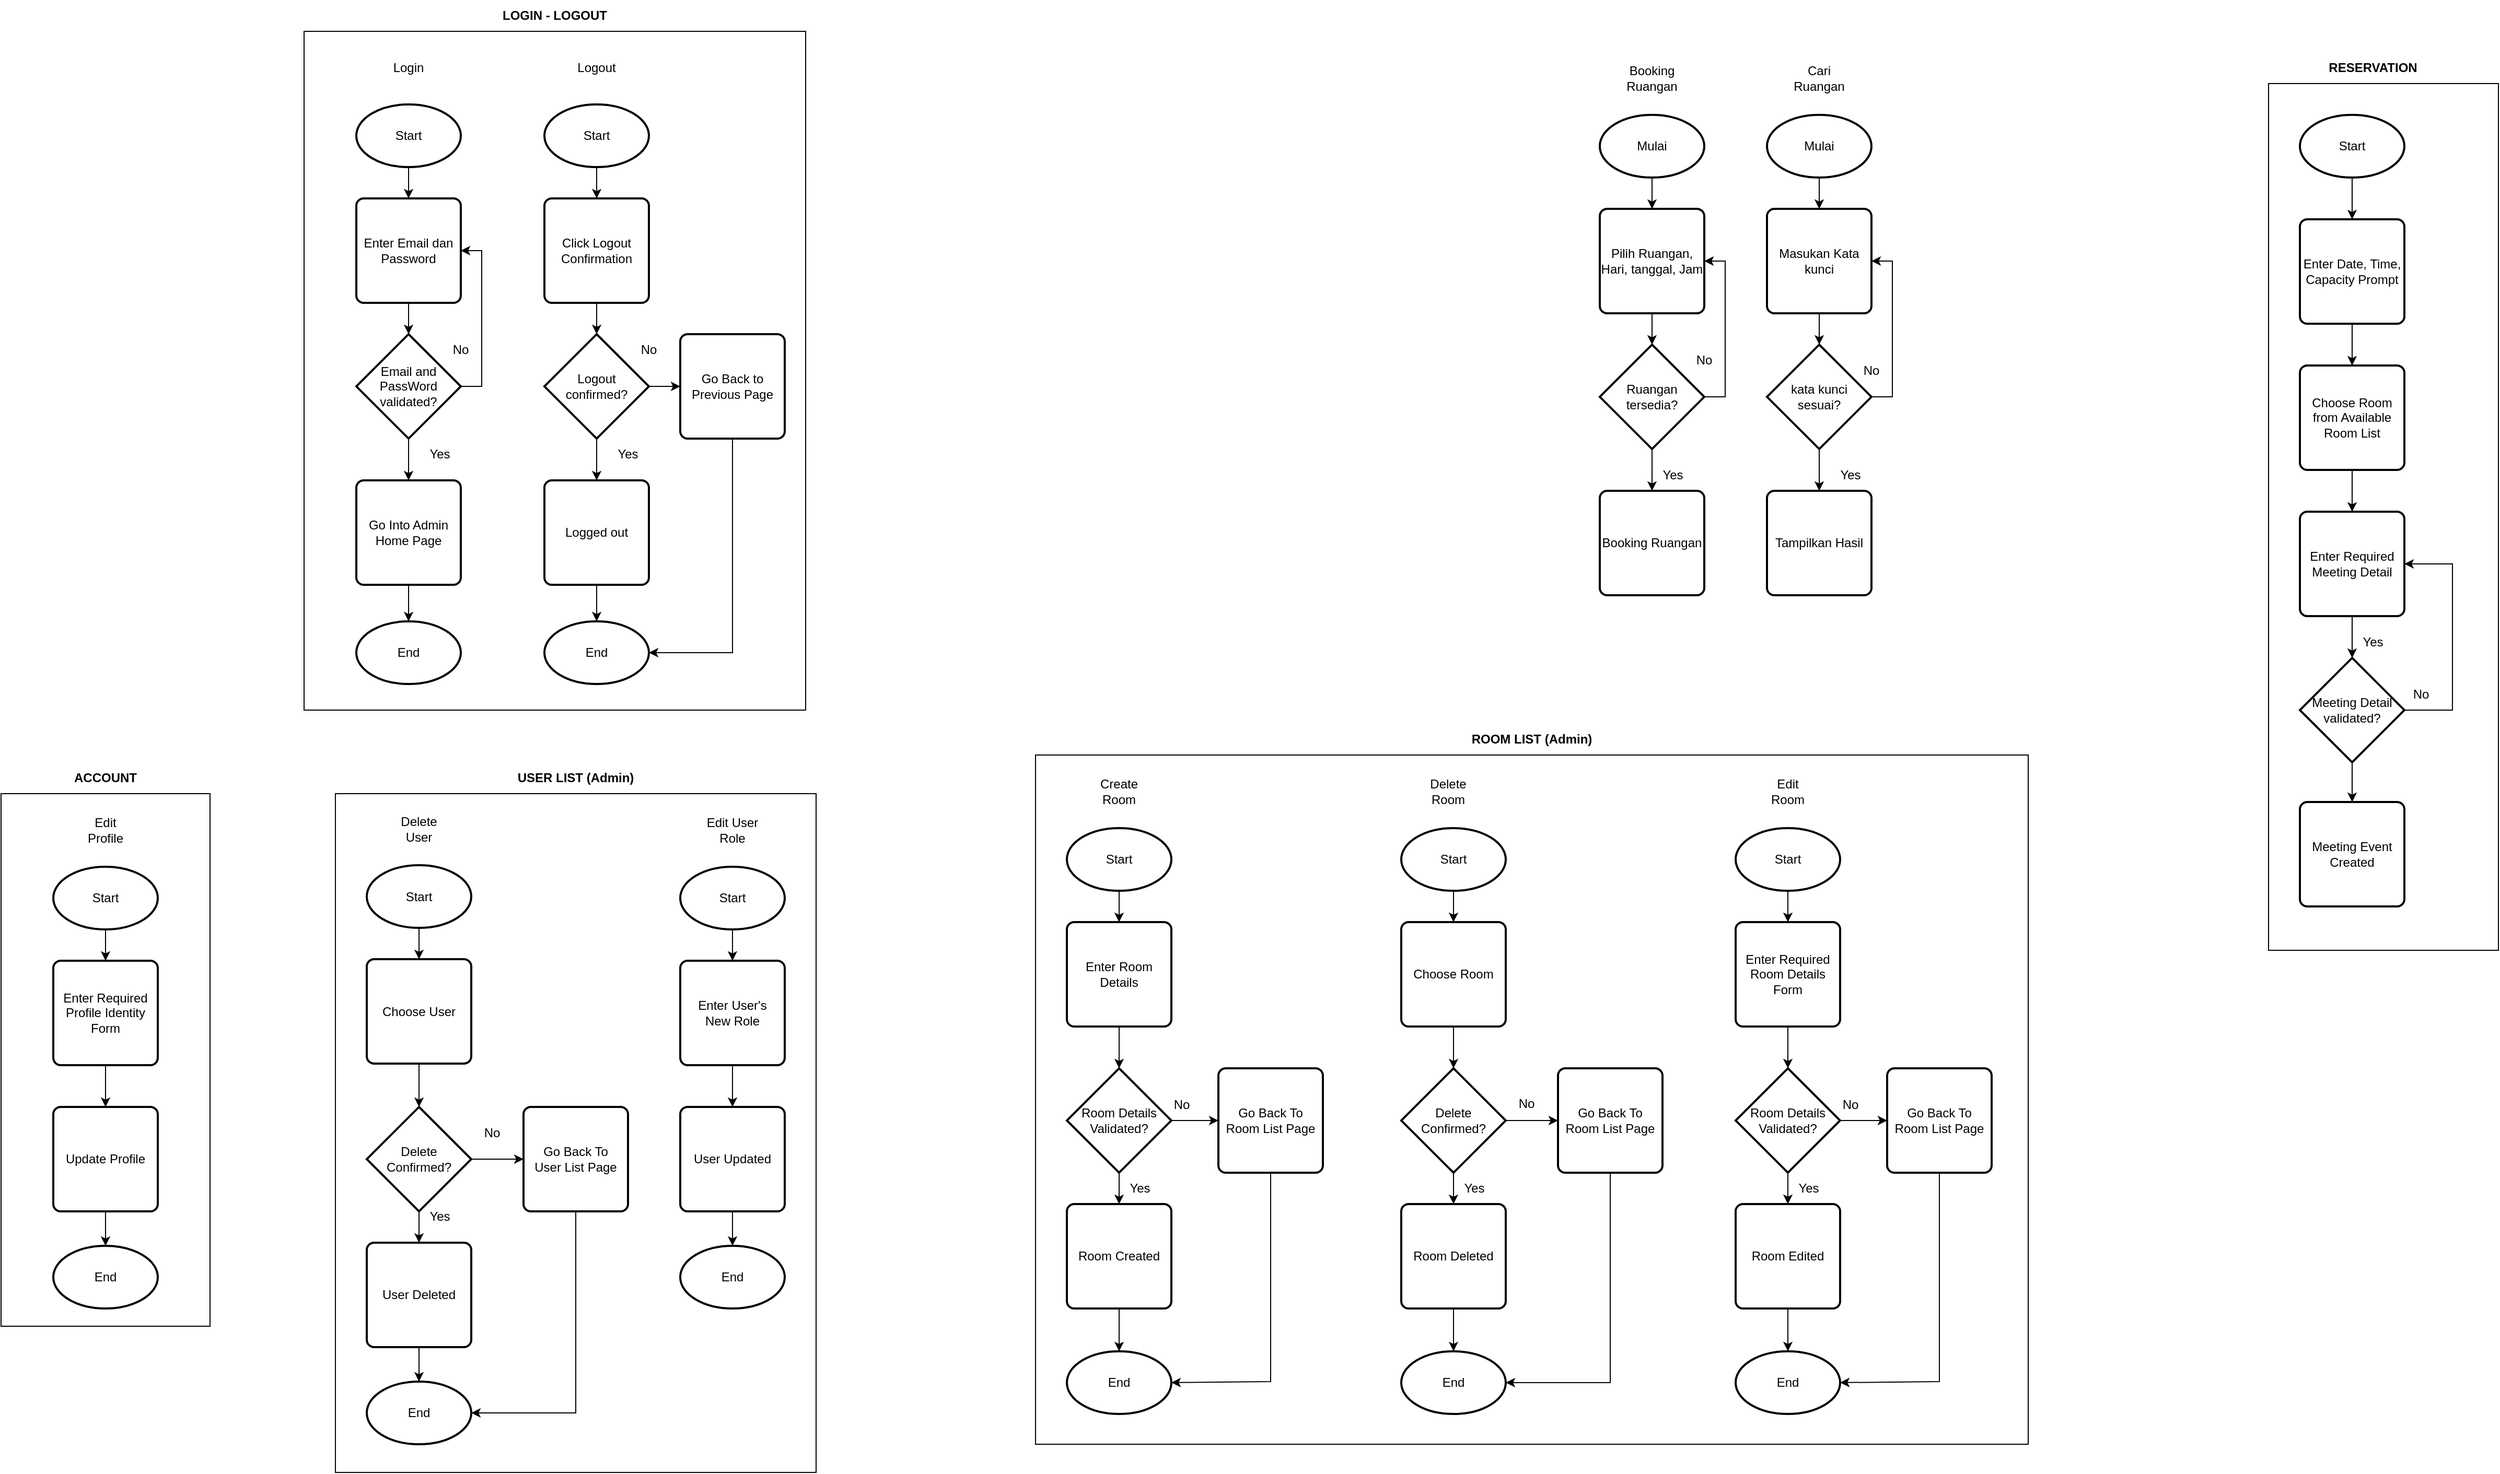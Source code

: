 <mxfile version="21.7.1" type="device" pages="4">
  <diagram name="Admin_Flow" id="fK4kRIc71SpqxYpEUrST">
    <mxGraphModel dx="2919" dy="1022" grid="1" gridSize="10" guides="1" tooltips="1" connect="1" arrows="1" fold="1" page="1" pageScale="1" pageWidth="1169" pageHeight="827" math="0" shadow="0">
      <root>
        <mxCell id="0" />
        <mxCell id="1" parent="0" />
        <mxCell id="NOQc48WXprzsHyCWPHIX-26" value="" style="rounded=0;whiteSpace=wrap;html=1;fillColor=none;labelBackgroundColor=none;" vertex="1" parent="1">
          <mxGeometry x="-400" y="40" width="480" height="650" as="geometry" />
        </mxCell>
        <mxCell id="NOQc48WXprzsHyCWPHIX-27" value="" style="rounded=0;whiteSpace=wrap;html=1;fillColor=none;labelBackgroundColor=none;" vertex="1" parent="1">
          <mxGeometry x="-690" y="770" width="200" height="510" as="geometry" />
        </mxCell>
        <mxCell id="NN7qOwq4LlQbjLQY-MSL-6" style="edgeStyle=orthogonalEdgeStyle;rounded=0;orthogonalLoop=1;jettySize=auto;html=1;exitX=0.5;exitY=1;exitDx=0;exitDy=0;exitPerimeter=0;entryX=0.5;entryY=0;entryDx=0;entryDy=0;labelBackgroundColor=none;fontColor=default;" parent="1" source="fynLyEPH2XSRe-7DX47A-1" target="fynLyEPH2XSRe-7DX47A-2" edge="1">
          <mxGeometry relative="1" as="geometry" />
        </mxCell>
        <mxCell id="fynLyEPH2XSRe-7DX47A-1" value="Start" style="strokeWidth=2;html=1;shape=mxgraph.flowchart.start_1;whiteSpace=wrap;labelBackgroundColor=none;" parent="1" vertex="1">
          <mxGeometry x="-170" y="110" width="100" height="60" as="geometry" />
        </mxCell>
        <mxCell id="NN7qOwq4LlQbjLQY-MSL-7" style="edgeStyle=orthogonalEdgeStyle;rounded=0;orthogonalLoop=1;jettySize=auto;html=1;exitX=0.5;exitY=1;exitDx=0;exitDy=0;entryX=0.5;entryY=0;entryDx=0;entryDy=0;entryPerimeter=0;labelBackgroundColor=none;fontColor=default;" parent="1" source="fynLyEPH2XSRe-7DX47A-2" target="fynLyEPH2XSRe-7DX47A-3" edge="1">
          <mxGeometry relative="1" as="geometry" />
        </mxCell>
        <mxCell id="fynLyEPH2XSRe-7DX47A-2" value="Click Logout Confirmation" style="rounded=1;whiteSpace=wrap;html=1;absoluteArcSize=1;arcSize=14;strokeWidth=2;labelBackgroundColor=none;" parent="1" vertex="1">
          <mxGeometry x="-170" y="200" width="100" height="100" as="geometry" />
        </mxCell>
        <mxCell id="NN7qOwq4LlQbjLQY-MSL-8" style="edgeStyle=orthogonalEdgeStyle;rounded=0;orthogonalLoop=1;jettySize=auto;html=1;exitX=0.5;exitY=1;exitDx=0;exitDy=0;exitPerimeter=0;entryX=0.5;entryY=0;entryDx=0;entryDy=0;labelBackgroundColor=none;fontColor=default;" parent="1" source="fynLyEPH2XSRe-7DX47A-3" target="fynLyEPH2XSRe-7DX47A-4" edge="1">
          <mxGeometry relative="1" as="geometry" />
        </mxCell>
        <mxCell id="NOQc48WXprzsHyCWPHIX-13" value="" style="edgeStyle=orthogonalEdgeStyle;rounded=0;orthogonalLoop=1;jettySize=auto;html=1;labelBackgroundColor=none;fontColor=default;" edge="1" parent="1" source="fynLyEPH2XSRe-7DX47A-3" target="NOQc48WXprzsHyCWPHIX-12">
          <mxGeometry relative="1" as="geometry" />
        </mxCell>
        <mxCell id="fynLyEPH2XSRe-7DX47A-3" value="Logout confirmed?" style="strokeWidth=2;html=1;shape=mxgraph.flowchart.decision;whiteSpace=wrap;labelBackgroundColor=none;" parent="1" vertex="1">
          <mxGeometry x="-170" y="330" width="100" height="100" as="geometry" />
        </mxCell>
        <mxCell id="NOQc48WXprzsHyCWPHIX-46" value="" style="edgeStyle=orthogonalEdgeStyle;rounded=0;orthogonalLoop=1;jettySize=auto;html=1;labelBackgroundColor=none;fontColor=default;" edge="1" parent="1" source="fynLyEPH2XSRe-7DX47A-4" target="NOQc48WXprzsHyCWPHIX-45">
          <mxGeometry relative="1" as="geometry" />
        </mxCell>
        <mxCell id="fynLyEPH2XSRe-7DX47A-4" value="Logged out" style="rounded=1;whiteSpace=wrap;html=1;absoluteArcSize=1;arcSize=14;strokeWidth=2;labelBackgroundColor=none;" parent="1" vertex="1">
          <mxGeometry x="-170" y="470" width="100" height="100" as="geometry" />
        </mxCell>
        <mxCell id="NN7qOwq4LlQbjLQY-MSL-10" style="edgeStyle=orthogonalEdgeStyle;rounded=0;orthogonalLoop=1;jettySize=auto;html=1;exitX=0.5;exitY=1;exitDx=0;exitDy=0;exitPerimeter=0;entryX=0.5;entryY=0;entryDx=0;entryDy=0;labelBackgroundColor=none;fontColor=default;" parent="1" source="fynLyEPH2XSRe-7DX47A-5" target="fynLyEPH2XSRe-7DX47A-6" edge="1">
          <mxGeometry relative="1" as="geometry" />
        </mxCell>
        <mxCell id="fynLyEPH2XSRe-7DX47A-5" value="Start" style="strokeWidth=2;html=1;shape=mxgraph.flowchart.start_1;whiteSpace=wrap;labelBackgroundColor=none;" parent="1" vertex="1">
          <mxGeometry x="330" y="803" width="100" height="60" as="geometry" />
        </mxCell>
        <mxCell id="NN7qOwq4LlQbjLQY-MSL-11" style="edgeStyle=orthogonalEdgeStyle;rounded=0;orthogonalLoop=1;jettySize=auto;html=1;exitX=0.5;exitY=1;exitDx=0;exitDy=0;entryX=0.5;entryY=0;entryDx=0;entryDy=0;entryPerimeter=0;labelBackgroundColor=none;fontColor=default;" parent="1" source="fynLyEPH2XSRe-7DX47A-6" target="fynLyEPH2XSRe-7DX47A-7" edge="1">
          <mxGeometry relative="1" as="geometry" />
        </mxCell>
        <mxCell id="fynLyEPH2XSRe-7DX47A-6" value="Enter Room Details" style="rounded=1;whiteSpace=wrap;html=1;absoluteArcSize=1;arcSize=14;strokeWidth=2;labelBackgroundColor=none;" parent="1" vertex="1">
          <mxGeometry x="330" y="893" width="100" height="100" as="geometry" />
        </mxCell>
        <mxCell id="NN7qOwq4LlQbjLQY-MSL-12" style="edgeStyle=orthogonalEdgeStyle;rounded=0;orthogonalLoop=1;jettySize=auto;html=1;exitX=0.5;exitY=1;exitDx=0;exitDy=0;exitPerimeter=0;entryX=0.5;entryY=0;entryDx=0;entryDy=0;labelBackgroundColor=none;fontColor=default;" parent="1" source="fynLyEPH2XSRe-7DX47A-7" target="fynLyEPH2XSRe-7DX47A-8" edge="1">
          <mxGeometry relative="1" as="geometry" />
        </mxCell>
        <mxCell id="NOQc48WXprzsHyCWPHIX-59" value="" style="edgeStyle=orthogonalEdgeStyle;rounded=0;orthogonalLoop=1;jettySize=auto;html=1;labelBackgroundColor=none;fontColor=default;" edge="1" parent="1" source="fynLyEPH2XSRe-7DX47A-7" target="NOQc48WXprzsHyCWPHIX-58">
          <mxGeometry relative="1" as="geometry" />
        </mxCell>
        <mxCell id="fynLyEPH2XSRe-7DX47A-7" value="Room Details Validated?" style="strokeWidth=2;html=1;shape=mxgraph.flowchart.decision;whiteSpace=wrap;labelBackgroundColor=none;" parent="1" vertex="1">
          <mxGeometry x="330" y="1033" width="100" height="100" as="geometry" />
        </mxCell>
        <mxCell id="NOQc48WXprzsHyCWPHIX-61" value="" style="edgeStyle=orthogonalEdgeStyle;rounded=0;orthogonalLoop=1;jettySize=auto;html=1;labelBackgroundColor=none;fontColor=default;" edge="1" parent="1" source="fynLyEPH2XSRe-7DX47A-8" target="NOQc48WXprzsHyCWPHIX-60">
          <mxGeometry relative="1" as="geometry" />
        </mxCell>
        <mxCell id="fynLyEPH2XSRe-7DX47A-8" value="Room Created" style="rounded=1;whiteSpace=wrap;html=1;absoluteArcSize=1;arcSize=14;strokeWidth=2;labelBackgroundColor=none;" parent="1" vertex="1">
          <mxGeometry x="330" y="1163" width="100" height="100" as="geometry" />
        </mxCell>
        <mxCell id="NN7qOwq4LlQbjLQY-MSL-14" style="edgeStyle=orthogonalEdgeStyle;rounded=0;orthogonalLoop=1;jettySize=auto;html=1;exitX=0.5;exitY=1;exitDx=0;exitDy=0;exitPerimeter=0;entryX=0.5;entryY=0;entryDx=0;entryDy=0;labelBackgroundColor=none;fontColor=default;" parent="1" source="fynLyEPH2XSRe-7DX47A-9" target="fynLyEPH2XSRe-7DX47A-10" edge="1">
          <mxGeometry relative="1" as="geometry" />
        </mxCell>
        <mxCell id="fynLyEPH2XSRe-7DX47A-9" value="Start" style="strokeWidth=2;html=1;shape=mxgraph.flowchart.start_1;whiteSpace=wrap;labelBackgroundColor=none;" parent="1" vertex="1">
          <mxGeometry x="650" y="803" width="100" height="60" as="geometry" />
        </mxCell>
        <mxCell id="NOQc48WXprzsHyCWPHIX-73" value="" style="edgeStyle=orthogonalEdgeStyle;rounded=0;orthogonalLoop=1;jettySize=auto;html=1;labelBackgroundColor=none;fontColor=default;" edge="1" parent="1" source="fynLyEPH2XSRe-7DX47A-10" target="NOQc48WXprzsHyCWPHIX-72">
          <mxGeometry relative="1" as="geometry" />
        </mxCell>
        <mxCell id="fynLyEPH2XSRe-7DX47A-10" value="Choose Room" style="rounded=1;whiteSpace=wrap;html=1;absoluteArcSize=1;arcSize=14;strokeWidth=2;labelBackgroundColor=none;" parent="1" vertex="1">
          <mxGeometry x="650" y="893" width="100" height="100" as="geometry" />
        </mxCell>
        <mxCell id="NOQc48WXprzsHyCWPHIX-76" value="" style="edgeStyle=orthogonalEdgeStyle;rounded=0;orthogonalLoop=1;jettySize=auto;html=1;labelBackgroundColor=none;fontColor=default;" edge="1" parent="1" source="NN7qOwq4LlQbjLQY-MSL-1" target="NOQc48WXprzsHyCWPHIX-75">
          <mxGeometry relative="1" as="geometry" />
        </mxCell>
        <mxCell id="NN7qOwq4LlQbjLQY-MSL-1" value="Room Deleted" style="rounded=1;whiteSpace=wrap;html=1;absoluteArcSize=1;arcSize=14;strokeWidth=2;labelBackgroundColor=none;" parent="1" vertex="1">
          <mxGeometry x="650" y="1163" width="100" height="100" as="geometry" />
        </mxCell>
        <mxCell id="NN7qOwq4LlQbjLQY-MSL-20" value="Logout" style="text;html=1;strokeColor=none;fillColor=none;align=center;verticalAlign=middle;whiteSpace=wrap;rounded=0;labelBackgroundColor=none;" parent="1" vertex="1">
          <mxGeometry x="-150" y="60" width="60" height="30" as="geometry" />
        </mxCell>
        <mxCell id="NN7qOwq4LlQbjLQY-MSL-21" value="Create Room" style="text;html=1;strokeColor=none;fillColor=none;align=center;verticalAlign=middle;whiteSpace=wrap;rounded=0;labelBackgroundColor=none;" parent="1" vertex="1">
          <mxGeometry x="350" y="753" width="60" height="30" as="geometry" />
        </mxCell>
        <mxCell id="NN7qOwq4LlQbjLQY-MSL-22" value="Delete Room" style="text;html=1;strokeColor=none;fillColor=none;align=center;verticalAlign=middle;whiteSpace=wrap;rounded=0;labelBackgroundColor=none;" parent="1" vertex="1">
          <mxGeometry x="665" y="753" width="60" height="30" as="geometry" />
        </mxCell>
        <mxCell id="PbpJ5sOCuzjCAaf_FsM3-1" style="edgeStyle=orthogonalEdgeStyle;rounded=0;orthogonalLoop=1;jettySize=auto;html=1;exitX=0.5;exitY=1;exitDx=0;exitDy=0;exitPerimeter=0;entryX=0.5;entryY=0;entryDx=0;entryDy=0;labelBackgroundColor=none;fontColor=default;" parent="1" source="PbpJ5sOCuzjCAaf_FsM3-2" target="PbpJ5sOCuzjCAaf_FsM3-4" edge="1">
          <mxGeometry relative="1" as="geometry" />
        </mxCell>
        <mxCell id="PbpJ5sOCuzjCAaf_FsM3-2" value="Mulai" style="strokeWidth=2;html=1;shape=mxgraph.flowchart.start_1;whiteSpace=wrap;labelBackgroundColor=none;" parent="1" vertex="1">
          <mxGeometry x="840" y="120" width="100" height="60" as="geometry" />
        </mxCell>
        <mxCell id="PbpJ5sOCuzjCAaf_FsM3-3" style="edgeStyle=orthogonalEdgeStyle;rounded=0;orthogonalLoop=1;jettySize=auto;html=1;exitX=0.5;exitY=1;exitDx=0;exitDy=0;entryX=0.5;entryY=0;entryDx=0;entryDy=0;entryPerimeter=0;labelBackgroundColor=none;fontColor=default;" parent="1" source="PbpJ5sOCuzjCAaf_FsM3-4" target="PbpJ5sOCuzjCAaf_FsM3-7" edge="1">
          <mxGeometry relative="1" as="geometry" />
        </mxCell>
        <mxCell id="PbpJ5sOCuzjCAaf_FsM3-4" value="Pilih Ruangan, Hari, tanggal, Jam" style="rounded=1;whiteSpace=wrap;html=1;absoluteArcSize=1;arcSize=14;strokeWidth=2;labelBackgroundColor=none;" parent="1" vertex="1">
          <mxGeometry x="840" y="210" width="100" height="100" as="geometry" />
        </mxCell>
        <mxCell id="PbpJ5sOCuzjCAaf_FsM3-5" style="edgeStyle=orthogonalEdgeStyle;rounded=0;orthogonalLoop=1;jettySize=auto;html=1;exitX=0.5;exitY=1;exitDx=0;exitDy=0;exitPerimeter=0;entryX=0.5;entryY=0;entryDx=0;entryDy=0;labelBackgroundColor=none;fontColor=default;" parent="1" source="PbpJ5sOCuzjCAaf_FsM3-7" target="PbpJ5sOCuzjCAaf_FsM3-8" edge="1">
          <mxGeometry relative="1" as="geometry" />
        </mxCell>
        <mxCell id="PbpJ5sOCuzjCAaf_FsM3-6" style="edgeStyle=orthogonalEdgeStyle;rounded=0;orthogonalLoop=1;jettySize=auto;html=1;exitX=1;exitY=0.5;exitDx=0;exitDy=0;exitPerimeter=0;entryX=1;entryY=0.5;entryDx=0;entryDy=0;labelBackgroundColor=none;fontColor=default;" parent="1" source="PbpJ5sOCuzjCAaf_FsM3-7" target="PbpJ5sOCuzjCAaf_FsM3-4" edge="1">
          <mxGeometry relative="1" as="geometry" />
        </mxCell>
        <mxCell id="PbpJ5sOCuzjCAaf_FsM3-7" value="Ruangan tersedia?" style="strokeWidth=2;html=1;shape=mxgraph.flowchart.decision;whiteSpace=wrap;labelBackgroundColor=none;" parent="1" vertex="1">
          <mxGeometry x="840" y="340" width="100" height="100" as="geometry" />
        </mxCell>
        <mxCell id="PbpJ5sOCuzjCAaf_FsM3-8" value="Booking Ruangan" style="rounded=1;whiteSpace=wrap;html=1;absoluteArcSize=1;arcSize=14;strokeWidth=2;labelBackgroundColor=none;" parent="1" vertex="1">
          <mxGeometry x="840" y="480" width="100" height="100" as="geometry" />
        </mxCell>
        <mxCell id="PbpJ5sOCuzjCAaf_FsM3-9" style="edgeStyle=orthogonalEdgeStyle;rounded=0;orthogonalLoop=1;jettySize=auto;html=1;exitX=0.5;exitY=1;exitDx=0;exitDy=0;exitPerimeter=0;entryX=0.5;entryY=0;entryDx=0;entryDy=0;labelBackgroundColor=none;fontColor=default;" parent="1" source="PbpJ5sOCuzjCAaf_FsM3-10" target="PbpJ5sOCuzjCAaf_FsM3-12" edge="1">
          <mxGeometry relative="1" as="geometry" />
        </mxCell>
        <mxCell id="PbpJ5sOCuzjCAaf_FsM3-10" value="Mulai" style="strokeWidth=2;html=1;shape=mxgraph.flowchart.start_1;whiteSpace=wrap;labelBackgroundColor=none;" parent="1" vertex="1">
          <mxGeometry x="1000" y="120" width="100" height="60" as="geometry" />
        </mxCell>
        <mxCell id="PbpJ5sOCuzjCAaf_FsM3-11" style="edgeStyle=orthogonalEdgeStyle;rounded=0;orthogonalLoop=1;jettySize=auto;html=1;exitX=0.5;exitY=1;exitDx=0;exitDy=0;entryX=0.5;entryY=0;entryDx=0;entryDy=0;entryPerimeter=0;labelBackgroundColor=none;fontColor=default;" parent="1" source="PbpJ5sOCuzjCAaf_FsM3-12" target="PbpJ5sOCuzjCAaf_FsM3-15" edge="1">
          <mxGeometry relative="1" as="geometry" />
        </mxCell>
        <mxCell id="PbpJ5sOCuzjCAaf_FsM3-12" value="Masukan Kata kunci" style="rounded=1;whiteSpace=wrap;html=1;absoluteArcSize=1;arcSize=14;strokeWidth=2;labelBackgroundColor=none;" parent="1" vertex="1">
          <mxGeometry x="1000" y="210" width="100" height="100" as="geometry" />
        </mxCell>
        <mxCell id="PbpJ5sOCuzjCAaf_FsM3-13" style="edgeStyle=orthogonalEdgeStyle;rounded=0;orthogonalLoop=1;jettySize=auto;html=1;exitX=0.5;exitY=1;exitDx=0;exitDy=0;exitPerimeter=0;entryX=0.5;entryY=0;entryDx=0;entryDy=0;labelBackgroundColor=none;fontColor=default;" parent="1" source="PbpJ5sOCuzjCAaf_FsM3-15" target="PbpJ5sOCuzjCAaf_FsM3-16" edge="1">
          <mxGeometry relative="1" as="geometry" />
        </mxCell>
        <mxCell id="PbpJ5sOCuzjCAaf_FsM3-14" style="edgeStyle=orthogonalEdgeStyle;rounded=0;orthogonalLoop=1;jettySize=auto;html=1;exitX=1;exitY=0.5;exitDx=0;exitDy=0;exitPerimeter=0;entryX=1;entryY=0.5;entryDx=0;entryDy=0;labelBackgroundColor=none;fontColor=default;" parent="1" source="PbpJ5sOCuzjCAaf_FsM3-15" target="PbpJ5sOCuzjCAaf_FsM3-12" edge="1">
          <mxGeometry relative="1" as="geometry" />
        </mxCell>
        <mxCell id="PbpJ5sOCuzjCAaf_FsM3-15" value="kata kunci sesuai?" style="strokeWidth=2;html=1;shape=mxgraph.flowchart.decision;whiteSpace=wrap;labelBackgroundColor=none;" parent="1" vertex="1">
          <mxGeometry x="1000" y="340" width="100" height="100" as="geometry" />
        </mxCell>
        <mxCell id="PbpJ5sOCuzjCAaf_FsM3-16" value="Tampilkan Hasil" style="rounded=1;whiteSpace=wrap;html=1;absoluteArcSize=1;arcSize=14;strokeWidth=2;labelBackgroundColor=none;" parent="1" vertex="1">
          <mxGeometry x="1000" y="480" width="100" height="100" as="geometry" />
        </mxCell>
        <mxCell id="PbpJ5sOCuzjCAaf_FsM3-17" value="Booking Ruangan" style="text;html=1;strokeColor=none;fillColor=none;align=center;verticalAlign=middle;whiteSpace=wrap;rounded=0;labelBackgroundColor=none;" parent="1" vertex="1">
          <mxGeometry x="860" y="70" width="60" height="30" as="geometry" />
        </mxCell>
        <mxCell id="PbpJ5sOCuzjCAaf_FsM3-18" value="Cari Ruangan" style="text;html=1;strokeColor=none;fillColor=none;align=center;verticalAlign=middle;whiteSpace=wrap;rounded=0;labelBackgroundColor=none;" parent="1" vertex="1">
          <mxGeometry x="1020" y="70" width="60" height="30" as="geometry" />
        </mxCell>
        <mxCell id="yD2ZVCr7FEjKueW24XNk-1" value="Yes" style="text;html=1;strokeColor=none;fillColor=none;align=center;verticalAlign=middle;whiteSpace=wrap;rounded=0;labelBackgroundColor=none;" parent="1" vertex="1">
          <mxGeometry x="-120" y="430" width="60" height="30" as="geometry" />
        </mxCell>
        <mxCell id="yD2ZVCr7FEjKueW24XNk-2" value="Yes" style="text;html=1;strokeColor=none;fillColor=none;align=center;verticalAlign=middle;whiteSpace=wrap;rounded=0;labelBackgroundColor=none;" parent="1" vertex="1">
          <mxGeometry x="370" y="1133" width="60" height="30" as="geometry" />
        </mxCell>
        <mxCell id="yD2ZVCr7FEjKueW24XNk-3" value="Yes" style="text;html=1;strokeColor=none;fillColor=none;align=center;verticalAlign=middle;whiteSpace=wrap;rounded=0;labelBackgroundColor=none;" parent="1" vertex="1">
          <mxGeometry x="880" y="450" width="60" height="30" as="geometry" />
        </mxCell>
        <mxCell id="yD2ZVCr7FEjKueW24XNk-4" value="Yes" style="text;html=1;strokeColor=none;fillColor=none;align=center;verticalAlign=middle;whiteSpace=wrap;rounded=0;labelBackgroundColor=none;" parent="1" vertex="1">
          <mxGeometry x="1050" y="450" width="60" height="30" as="geometry" />
        </mxCell>
        <mxCell id="yD2ZVCr7FEjKueW24XNk-5" value="No" style="text;html=1;strokeColor=none;fillColor=none;align=center;verticalAlign=middle;whiteSpace=wrap;rounded=0;labelBackgroundColor=none;" parent="1" vertex="1">
          <mxGeometry x="-100" y="330" width="60" height="30" as="geometry" />
        </mxCell>
        <mxCell id="yD2ZVCr7FEjKueW24XNk-6" value="No" style="text;html=1;strokeColor=none;fillColor=none;align=center;verticalAlign=middle;whiteSpace=wrap;rounded=0;labelBackgroundColor=none;" parent="1" vertex="1">
          <mxGeometry x="410" y="1053" width="60" height="30" as="geometry" />
        </mxCell>
        <mxCell id="yD2ZVCr7FEjKueW24XNk-7" value="No" style="text;html=1;strokeColor=none;fillColor=none;align=center;verticalAlign=middle;whiteSpace=wrap;rounded=0;labelBackgroundColor=none;" parent="1" vertex="1">
          <mxGeometry x="910" y="340" width="60" height="30" as="geometry" />
        </mxCell>
        <mxCell id="yD2ZVCr7FEjKueW24XNk-8" value="No" style="text;html=1;strokeColor=none;fillColor=none;align=center;verticalAlign=middle;whiteSpace=wrap;rounded=0;labelBackgroundColor=none;" parent="1" vertex="1">
          <mxGeometry x="1070" y="350" width="60" height="30" as="geometry" />
        </mxCell>
        <mxCell id="NOQc48WXprzsHyCWPHIX-1" style="edgeStyle=orthogonalEdgeStyle;rounded=0;orthogonalLoop=1;jettySize=auto;html=1;exitX=0.5;exitY=1;exitDx=0;exitDy=0;exitPerimeter=0;entryX=0.5;entryY=0;entryDx=0;entryDy=0;labelBackgroundColor=none;fontColor=default;" edge="1" parent="1" source="NOQc48WXprzsHyCWPHIX-2" target="NOQc48WXprzsHyCWPHIX-4">
          <mxGeometry relative="1" as="geometry" />
        </mxCell>
        <mxCell id="NOQc48WXprzsHyCWPHIX-2" value="Start" style="strokeWidth=2;html=1;shape=mxgraph.flowchart.start_1;whiteSpace=wrap;labelBackgroundColor=none;" vertex="1" parent="1">
          <mxGeometry x="-350" y="110" width="100" height="60" as="geometry" />
        </mxCell>
        <mxCell id="NOQc48WXprzsHyCWPHIX-3" style="edgeStyle=orthogonalEdgeStyle;rounded=0;orthogonalLoop=1;jettySize=auto;html=1;exitX=0.5;exitY=1;exitDx=0;exitDy=0;entryX=0.5;entryY=0;entryDx=0;entryDy=0;entryPerimeter=0;labelBackgroundColor=none;fontColor=default;" edge="1" parent="1" source="NOQc48WXprzsHyCWPHIX-4" target="NOQc48WXprzsHyCWPHIX-7">
          <mxGeometry relative="1" as="geometry" />
        </mxCell>
        <mxCell id="NOQc48WXprzsHyCWPHIX-4" value="Enter Email dan Password" style="rounded=1;whiteSpace=wrap;html=1;absoluteArcSize=1;arcSize=14;strokeWidth=2;labelBackgroundColor=none;" vertex="1" parent="1">
          <mxGeometry x="-350" y="200" width="100" height="100" as="geometry" />
        </mxCell>
        <mxCell id="NOQc48WXprzsHyCWPHIX-5" style="edgeStyle=orthogonalEdgeStyle;rounded=0;orthogonalLoop=1;jettySize=auto;html=1;exitX=0.5;exitY=1;exitDx=0;exitDy=0;exitPerimeter=0;entryX=0.5;entryY=0;entryDx=0;entryDy=0;labelBackgroundColor=none;fontColor=default;" edge="1" parent="1" source="NOQc48WXprzsHyCWPHIX-7" target="NOQc48WXprzsHyCWPHIX-8">
          <mxGeometry relative="1" as="geometry" />
        </mxCell>
        <mxCell id="NOQc48WXprzsHyCWPHIX-6" style="edgeStyle=orthogonalEdgeStyle;rounded=0;orthogonalLoop=1;jettySize=auto;html=1;exitX=1;exitY=0.5;exitDx=0;exitDy=0;exitPerimeter=0;entryX=1;entryY=0.5;entryDx=0;entryDy=0;labelBackgroundColor=none;fontColor=default;" edge="1" parent="1" source="NOQc48WXprzsHyCWPHIX-7" target="NOQc48WXprzsHyCWPHIX-4">
          <mxGeometry relative="1" as="geometry" />
        </mxCell>
        <mxCell id="NOQc48WXprzsHyCWPHIX-7" value="Email and PassWord validated?" style="strokeWidth=2;html=1;shape=mxgraph.flowchart.decision;whiteSpace=wrap;labelBackgroundColor=none;" vertex="1" parent="1">
          <mxGeometry x="-350" y="330" width="100" height="100" as="geometry" />
        </mxCell>
        <mxCell id="NOQc48WXprzsHyCWPHIX-44" value="" style="edgeStyle=orthogonalEdgeStyle;rounded=0;orthogonalLoop=1;jettySize=auto;html=1;labelBackgroundColor=none;fontColor=default;" edge="1" parent="1" source="NOQc48WXprzsHyCWPHIX-8" target="NOQc48WXprzsHyCWPHIX-42">
          <mxGeometry relative="1" as="geometry" />
        </mxCell>
        <mxCell id="NOQc48WXprzsHyCWPHIX-8" value="Go Into Admin Home Page" style="rounded=1;whiteSpace=wrap;html=1;absoluteArcSize=1;arcSize=14;strokeWidth=2;labelBackgroundColor=none;" vertex="1" parent="1">
          <mxGeometry x="-350" y="470" width="100" height="100" as="geometry" />
        </mxCell>
        <mxCell id="NOQc48WXprzsHyCWPHIX-9" value="Login" style="text;html=1;strokeColor=none;fillColor=none;align=center;verticalAlign=middle;whiteSpace=wrap;rounded=0;labelBackgroundColor=none;" vertex="1" parent="1">
          <mxGeometry x="-330" y="60" width="60" height="30" as="geometry" />
        </mxCell>
        <mxCell id="NOQc48WXprzsHyCWPHIX-10" value="Yes" style="text;html=1;strokeColor=none;fillColor=none;align=center;verticalAlign=middle;whiteSpace=wrap;rounded=0;labelBackgroundColor=none;" vertex="1" parent="1">
          <mxGeometry x="-300" y="430" width="60" height="30" as="geometry" />
        </mxCell>
        <mxCell id="NOQc48WXprzsHyCWPHIX-11" value="No" style="text;html=1;strokeColor=none;fillColor=none;align=center;verticalAlign=middle;whiteSpace=wrap;rounded=0;labelBackgroundColor=none;" vertex="1" parent="1">
          <mxGeometry x="-280" y="330" width="60" height="30" as="geometry" />
        </mxCell>
        <mxCell id="NOQc48WXprzsHyCWPHIX-12" value="Go Back to Previous Page" style="rounded=1;whiteSpace=wrap;html=1;absoluteArcSize=1;arcSize=14;strokeWidth=2;labelBackgroundColor=none;" vertex="1" parent="1">
          <mxGeometry x="-40" y="330" width="100" height="100" as="geometry" />
        </mxCell>
        <mxCell id="NOQc48WXprzsHyCWPHIX-14" style="edgeStyle=orthogonalEdgeStyle;rounded=0;orthogonalLoop=1;jettySize=auto;html=1;exitX=0.5;exitY=1;exitDx=0;exitDy=0;exitPerimeter=0;entryX=0.5;entryY=0;entryDx=0;entryDy=0;labelBackgroundColor=none;fontColor=default;" edge="1" parent="1" source="NOQc48WXprzsHyCWPHIX-15" target="NOQc48WXprzsHyCWPHIX-17">
          <mxGeometry relative="1" as="geometry" />
        </mxCell>
        <mxCell id="NOQc48WXprzsHyCWPHIX-15" value="Start" style="strokeWidth=2;html=1;shape=mxgraph.flowchart.start_1;whiteSpace=wrap;labelBackgroundColor=none;" vertex="1" parent="1">
          <mxGeometry x="-640" y="840" width="100" height="60" as="geometry" />
        </mxCell>
        <mxCell id="NOQc48WXprzsHyCWPHIX-25" value="" style="edgeStyle=orthogonalEdgeStyle;rounded=0;orthogonalLoop=1;jettySize=auto;html=1;labelBackgroundColor=none;fontColor=default;" edge="1" parent="1" source="NOQc48WXprzsHyCWPHIX-17" target="NOQc48WXprzsHyCWPHIX-21">
          <mxGeometry relative="1" as="geometry" />
        </mxCell>
        <mxCell id="NOQc48WXprzsHyCWPHIX-17" value="Enter Required Profile Identity Form" style="rounded=1;whiteSpace=wrap;html=1;absoluteArcSize=1;arcSize=14;strokeWidth=2;labelBackgroundColor=none;" vertex="1" parent="1">
          <mxGeometry x="-640" y="930" width="100" height="100" as="geometry" />
        </mxCell>
        <mxCell id="NOQc48WXprzsHyCWPHIX-49" value="" style="edgeStyle=orthogonalEdgeStyle;rounded=0;orthogonalLoop=1;jettySize=auto;html=1;labelBackgroundColor=none;fontColor=default;" edge="1" parent="1" source="NOQc48WXprzsHyCWPHIX-21" target="NOQc48WXprzsHyCWPHIX-48">
          <mxGeometry relative="1" as="geometry" />
        </mxCell>
        <mxCell id="NOQc48WXprzsHyCWPHIX-21" value="Update Profile" style="rounded=1;whiteSpace=wrap;html=1;absoluteArcSize=1;arcSize=14;strokeWidth=2;labelBackgroundColor=none;" vertex="1" parent="1">
          <mxGeometry x="-640" y="1070" width="100" height="100" as="geometry" />
        </mxCell>
        <mxCell id="NOQc48WXprzsHyCWPHIX-22" value="Edit Profile" style="text;html=1;strokeColor=none;fillColor=none;align=center;verticalAlign=middle;whiteSpace=wrap;rounded=0;labelBackgroundColor=none;" vertex="1" parent="1">
          <mxGeometry x="-620" y="790" width="60" height="30" as="geometry" />
        </mxCell>
        <mxCell id="NOQc48WXprzsHyCWPHIX-28" style="edgeStyle=orthogonalEdgeStyle;rounded=0;orthogonalLoop=1;jettySize=auto;html=1;exitX=0.5;exitY=1;exitDx=0;exitDy=0;exitPerimeter=0;entryX=0.5;entryY=0;entryDx=0;entryDy=0;labelBackgroundColor=none;fontColor=default;" edge="1" parent="1" source="NOQc48WXprzsHyCWPHIX-29" target="NOQc48WXprzsHyCWPHIX-31">
          <mxGeometry relative="1" as="geometry" />
        </mxCell>
        <mxCell id="NOQc48WXprzsHyCWPHIX-29" value="Start" style="strokeWidth=2;html=1;shape=mxgraph.flowchart.start_1;whiteSpace=wrap;labelBackgroundColor=none;" vertex="1" parent="1">
          <mxGeometry x="-340" y="838.5" width="100" height="60" as="geometry" />
        </mxCell>
        <mxCell id="NOQc48WXprzsHyCWPHIX-64" value="" style="edgeStyle=orthogonalEdgeStyle;rounded=0;orthogonalLoop=1;jettySize=auto;html=1;labelBackgroundColor=none;fontColor=default;" edge="1" parent="1" source="NOQc48WXprzsHyCWPHIX-31" target="NOQc48WXprzsHyCWPHIX-63">
          <mxGeometry relative="1" as="geometry" />
        </mxCell>
        <mxCell id="NOQc48WXprzsHyCWPHIX-31" value="Choose User" style="rounded=1;whiteSpace=wrap;html=1;absoluteArcSize=1;arcSize=14;strokeWidth=2;labelBackgroundColor=none;" vertex="1" parent="1">
          <mxGeometry x="-340" y="928.5" width="100" height="100" as="geometry" />
        </mxCell>
        <mxCell id="NOQc48WXprzsHyCWPHIX-51" value="" style="edgeStyle=orthogonalEdgeStyle;rounded=0;orthogonalLoop=1;jettySize=auto;html=1;labelBackgroundColor=none;fontColor=default;" edge="1" parent="1" source="NOQc48WXprzsHyCWPHIX-32" target="NOQc48WXprzsHyCWPHIX-50">
          <mxGeometry relative="1" as="geometry" />
        </mxCell>
        <mxCell id="NOQc48WXprzsHyCWPHIX-32" value="User Deleted" style="rounded=1;whiteSpace=wrap;html=1;absoluteArcSize=1;arcSize=14;strokeWidth=2;labelBackgroundColor=none;" vertex="1" parent="1">
          <mxGeometry x="-340" y="1200" width="100" height="100" as="geometry" />
        </mxCell>
        <mxCell id="NOQc48WXprzsHyCWPHIX-33" value="Delete User" style="text;html=1;strokeColor=none;fillColor=none;align=center;verticalAlign=middle;whiteSpace=wrap;rounded=0;labelBackgroundColor=none;" vertex="1" parent="1">
          <mxGeometry x="-320" y="788.5" width="60" height="30" as="geometry" />
        </mxCell>
        <mxCell id="NOQc48WXprzsHyCWPHIX-35" style="edgeStyle=orthogonalEdgeStyle;rounded=0;orthogonalLoop=1;jettySize=auto;html=1;exitX=0.5;exitY=1;exitDx=0;exitDy=0;exitPerimeter=0;entryX=0.5;entryY=0;entryDx=0;entryDy=0;labelBackgroundColor=none;fontColor=default;" edge="1" parent="1" source="NOQc48WXprzsHyCWPHIX-36" target="NOQc48WXprzsHyCWPHIX-38">
          <mxGeometry relative="1" as="geometry" />
        </mxCell>
        <mxCell id="NOQc48WXprzsHyCWPHIX-36" value="Start" style="strokeWidth=2;html=1;shape=mxgraph.flowchart.start_1;whiteSpace=wrap;labelBackgroundColor=none;" vertex="1" parent="1">
          <mxGeometry x="-40" y="840" width="100" height="60" as="geometry" />
        </mxCell>
        <mxCell id="NOQc48WXprzsHyCWPHIX-37" style="edgeStyle=orthogonalEdgeStyle;rounded=0;orthogonalLoop=1;jettySize=auto;html=1;exitX=0.5;exitY=1;exitDx=0;exitDy=0;entryX=0.5;entryY=0;entryDx=0;entryDy=0;labelBackgroundColor=none;fontColor=default;" edge="1" parent="1" source="NOQc48WXprzsHyCWPHIX-38">
          <mxGeometry relative="1" as="geometry">
            <mxPoint x="10.0" y="1070" as="targetPoint" />
          </mxGeometry>
        </mxCell>
        <mxCell id="NOQc48WXprzsHyCWPHIX-38" value="Enter User&#39;s &lt;br&gt;New Role" style="rounded=1;whiteSpace=wrap;html=1;absoluteArcSize=1;arcSize=14;strokeWidth=2;labelBackgroundColor=none;" vertex="1" parent="1">
          <mxGeometry x="-40" y="930" width="100" height="100" as="geometry" />
        </mxCell>
        <mxCell id="NOQc48WXprzsHyCWPHIX-53" value="" style="edgeStyle=orthogonalEdgeStyle;rounded=0;orthogonalLoop=1;jettySize=auto;html=1;labelBackgroundColor=none;fontColor=default;" edge="1" parent="1" source="NOQc48WXprzsHyCWPHIX-39" target="NOQc48WXprzsHyCWPHIX-52">
          <mxGeometry relative="1" as="geometry" />
        </mxCell>
        <mxCell id="NOQc48WXprzsHyCWPHIX-39" value="User Updated" style="rounded=1;whiteSpace=wrap;html=1;absoluteArcSize=1;arcSize=14;strokeWidth=2;labelBackgroundColor=none;" vertex="1" parent="1">
          <mxGeometry x="-40" y="1070" width="100" height="100" as="geometry" />
        </mxCell>
        <mxCell id="NOQc48WXprzsHyCWPHIX-40" value="Edit User Role" style="text;html=1;strokeColor=none;fillColor=none;align=center;verticalAlign=middle;whiteSpace=wrap;rounded=0;labelBackgroundColor=none;" vertex="1" parent="1">
          <mxGeometry x="-20" y="790" width="60" height="30" as="geometry" />
        </mxCell>
        <mxCell id="NOQc48WXprzsHyCWPHIX-42" value="End" style="strokeWidth=2;html=1;shape=mxgraph.flowchart.start_1;whiteSpace=wrap;labelBackgroundColor=none;" vertex="1" parent="1">
          <mxGeometry x="-350" y="605" width="100" height="60" as="geometry" />
        </mxCell>
        <mxCell id="NOQc48WXprzsHyCWPHIX-45" value="End" style="strokeWidth=2;html=1;shape=mxgraph.flowchart.start_1;whiteSpace=wrap;labelBackgroundColor=none;" vertex="1" parent="1">
          <mxGeometry x="-170" y="605" width="100" height="60" as="geometry" />
        </mxCell>
        <mxCell id="NOQc48WXprzsHyCWPHIX-47" value="" style="endArrow=classic;html=1;rounded=0;exitX=0.5;exitY=1;exitDx=0;exitDy=0;entryX=1;entryY=0.5;entryDx=0;entryDy=0;entryPerimeter=0;labelBackgroundColor=none;fontColor=default;" edge="1" parent="1" source="NOQc48WXprzsHyCWPHIX-12" target="NOQc48WXprzsHyCWPHIX-45">
          <mxGeometry width="50" height="50" relative="1" as="geometry">
            <mxPoint x="-200" y="460" as="sourcePoint" />
            <mxPoint x="-150" y="410" as="targetPoint" />
            <Array as="points">
              <mxPoint x="10" y="635" />
            </Array>
          </mxGeometry>
        </mxCell>
        <mxCell id="NOQc48WXprzsHyCWPHIX-48" value="End" style="strokeWidth=2;html=1;shape=mxgraph.flowchart.start_1;whiteSpace=wrap;labelBackgroundColor=none;" vertex="1" parent="1">
          <mxGeometry x="-640" y="1203" width="100" height="60" as="geometry" />
        </mxCell>
        <mxCell id="NOQc48WXprzsHyCWPHIX-50" value="End" style="strokeWidth=2;html=1;shape=mxgraph.flowchart.start_1;whiteSpace=wrap;labelBackgroundColor=none;" vertex="1" parent="1">
          <mxGeometry x="-340" y="1333" width="100" height="60" as="geometry" />
        </mxCell>
        <mxCell id="NOQc48WXprzsHyCWPHIX-52" value="End" style="strokeWidth=2;html=1;shape=mxgraph.flowchart.start_1;whiteSpace=wrap;labelBackgroundColor=none;" vertex="1" parent="1">
          <mxGeometry x="-40" y="1203" width="100" height="60" as="geometry" />
        </mxCell>
        <mxCell id="NOQc48WXprzsHyCWPHIX-55" value="LOGIN - LOGOUT" style="text;html=1;strokeColor=none;fillColor=none;align=center;verticalAlign=middle;whiteSpace=wrap;rounded=0;fontStyle=1;strokeWidth=1;labelBackgroundColor=none;" vertex="1" parent="1">
          <mxGeometry x="-220" y="10" width="120" height="30" as="geometry" />
        </mxCell>
        <mxCell id="NOQc48WXprzsHyCWPHIX-56" value="ACCOUNT" style="text;html=1;strokeColor=none;fillColor=none;align=center;verticalAlign=middle;whiteSpace=wrap;rounded=0;fontStyle=1;strokeWidth=1;labelBackgroundColor=none;" vertex="1" parent="1">
          <mxGeometry x="-650" y="740" width="120" height="30" as="geometry" />
        </mxCell>
        <mxCell id="NOQc48WXprzsHyCWPHIX-57" value="USER LIST (Admin)" style="text;html=1;strokeColor=none;fillColor=none;align=center;verticalAlign=middle;whiteSpace=wrap;rounded=0;fontStyle=1;strokeWidth=1;labelBackgroundColor=none;" vertex="1" parent="1">
          <mxGeometry x="-200" y="740" width="120" height="30" as="geometry" />
        </mxCell>
        <mxCell id="NOQc48WXprzsHyCWPHIX-58" value="Go Back To &lt;br&gt;Room List Page" style="rounded=1;whiteSpace=wrap;html=1;absoluteArcSize=1;arcSize=14;strokeWidth=2;labelBackgroundColor=none;" vertex="1" parent="1">
          <mxGeometry x="475" y="1033" width="100" height="100" as="geometry" />
        </mxCell>
        <mxCell id="NOQc48WXprzsHyCWPHIX-60" value="End" style="strokeWidth=2;html=1;shape=mxgraph.flowchart.start_1;whiteSpace=wrap;labelBackgroundColor=none;" vertex="1" parent="1">
          <mxGeometry x="330" y="1304" width="100" height="60" as="geometry" />
        </mxCell>
        <mxCell id="NOQc48WXprzsHyCWPHIX-62" value="" style="endArrow=classic;html=1;rounded=0;exitX=0.5;exitY=1;exitDx=0;exitDy=0;entryX=1;entryY=0.5;entryDx=0;entryDy=0;entryPerimeter=0;labelBackgroundColor=none;fontColor=default;" edge="1" parent="1" source="NOQc48WXprzsHyCWPHIX-58" target="NOQc48WXprzsHyCWPHIX-60">
          <mxGeometry width="50" height="50" relative="1" as="geometry">
            <mxPoint x="490" y="1203" as="sourcePoint" />
            <mxPoint x="540" y="1153" as="targetPoint" />
            <Array as="points">
              <mxPoint x="525" y="1333" />
            </Array>
          </mxGeometry>
        </mxCell>
        <mxCell id="NOQc48WXprzsHyCWPHIX-65" value="" style="edgeStyle=orthogonalEdgeStyle;rounded=0;orthogonalLoop=1;jettySize=auto;html=1;labelBackgroundColor=none;fontColor=default;" edge="1" parent="1" source="NOQc48WXprzsHyCWPHIX-63" target="NOQc48WXprzsHyCWPHIX-32">
          <mxGeometry relative="1" as="geometry" />
        </mxCell>
        <mxCell id="NOQc48WXprzsHyCWPHIX-68" value="" style="edgeStyle=orthogonalEdgeStyle;rounded=0;orthogonalLoop=1;jettySize=auto;html=1;labelBackgroundColor=none;fontColor=default;" edge="1" parent="1" source="NOQc48WXprzsHyCWPHIX-63" target="NOQc48WXprzsHyCWPHIX-67">
          <mxGeometry relative="1" as="geometry" />
        </mxCell>
        <mxCell id="NOQc48WXprzsHyCWPHIX-63" value="Delete Confirmed?" style="strokeWidth=2;html=1;shape=mxgraph.flowchart.decision;whiteSpace=wrap;labelBackgroundColor=none;" vertex="1" parent="1">
          <mxGeometry x="-340" y="1070" width="100" height="100" as="geometry" />
        </mxCell>
        <mxCell id="NOQc48WXprzsHyCWPHIX-66" value="Yes" style="text;html=1;strokeColor=none;fillColor=none;align=center;verticalAlign=middle;whiteSpace=wrap;rounded=0;labelBackgroundColor=none;" vertex="1" parent="1">
          <mxGeometry x="-300" y="1160" width="60" height="30" as="geometry" />
        </mxCell>
        <mxCell id="NOQc48WXprzsHyCWPHIX-67" value="Go Back To &lt;br&gt;User List Page" style="rounded=1;whiteSpace=wrap;html=1;absoluteArcSize=1;arcSize=14;strokeWidth=2;labelBackgroundColor=none;" vertex="1" parent="1">
          <mxGeometry x="-190" y="1070" width="100" height="100" as="geometry" />
        </mxCell>
        <mxCell id="NOQc48WXprzsHyCWPHIX-69" value="No" style="text;html=1;strokeColor=none;fillColor=none;align=center;verticalAlign=middle;whiteSpace=wrap;rounded=0;labelBackgroundColor=none;" vertex="1" parent="1">
          <mxGeometry x="-250" y="1080" width="60" height="30" as="geometry" />
        </mxCell>
        <mxCell id="NOQc48WXprzsHyCWPHIX-70" value="" style="endArrow=classic;html=1;rounded=0;exitX=0.5;exitY=1;exitDx=0;exitDy=0;entryX=1;entryY=0.5;entryDx=0;entryDy=0;entryPerimeter=0;labelBackgroundColor=none;fontColor=default;" edge="1" parent="1" source="NOQc48WXprzsHyCWPHIX-67" target="NOQc48WXprzsHyCWPHIX-50">
          <mxGeometry width="50" height="50" relative="1" as="geometry">
            <mxPoint x="-100" y="1400" as="sourcePoint" />
            <mxPoint x="-50" y="1350" as="targetPoint" />
            <Array as="points">
              <mxPoint x="-140" y="1363" />
            </Array>
          </mxGeometry>
        </mxCell>
        <mxCell id="NOQc48WXprzsHyCWPHIX-71" value="" style="rounded=0;whiteSpace=wrap;html=1;fillColor=none;labelBackgroundColor=none;" vertex="1" parent="1">
          <mxGeometry x="-370" y="770" width="460" height="650" as="geometry" />
        </mxCell>
        <mxCell id="NOQc48WXprzsHyCWPHIX-74" value="" style="edgeStyle=orthogonalEdgeStyle;rounded=0;orthogonalLoop=1;jettySize=auto;html=1;labelBackgroundColor=none;fontColor=default;" edge="1" parent="1" source="NOQc48WXprzsHyCWPHIX-72" target="NN7qOwq4LlQbjLQY-MSL-1">
          <mxGeometry relative="1" as="geometry" />
        </mxCell>
        <mxCell id="NOQc48WXprzsHyCWPHIX-78" value="" style="edgeStyle=orthogonalEdgeStyle;rounded=0;orthogonalLoop=1;jettySize=auto;html=1;labelBackgroundColor=none;fontColor=default;" edge="1" parent="1" source="NOQc48WXprzsHyCWPHIX-72" target="NOQc48WXprzsHyCWPHIX-77">
          <mxGeometry relative="1" as="geometry" />
        </mxCell>
        <mxCell id="NOQc48WXprzsHyCWPHIX-72" value="Delete Confirmed?" style="strokeWidth=2;html=1;shape=mxgraph.flowchart.decision;whiteSpace=wrap;labelBackgroundColor=none;" vertex="1" parent="1">
          <mxGeometry x="650" y="1033" width="100" height="100" as="geometry" />
        </mxCell>
        <mxCell id="NOQc48WXprzsHyCWPHIX-75" value="End" style="strokeWidth=2;html=1;shape=mxgraph.flowchart.start_1;whiteSpace=wrap;labelBackgroundColor=none;" vertex="1" parent="1">
          <mxGeometry x="650" y="1304" width="100" height="60" as="geometry" />
        </mxCell>
        <mxCell id="NOQc48WXprzsHyCWPHIX-77" value="Go Back To &lt;br&gt;Room List Page" style="rounded=1;whiteSpace=wrap;html=1;absoluteArcSize=1;arcSize=14;strokeWidth=2;labelBackgroundColor=none;" vertex="1" parent="1">
          <mxGeometry x="800" y="1033" width="100" height="100" as="geometry" />
        </mxCell>
        <mxCell id="NOQc48WXprzsHyCWPHIX-79" value="Yes" style="text;html=1;strokeColor=none;fillColor=none;align=center;verticalAlign=middle;whiteSpace=wrap;rounded=0;labelBackgroundColor=none;" vertex="1" parent="1">
          <mxGeometry x="690" y="1133" width="60" height="30" as="geometry" />
        </mxCell>
        <mxCell id="NOQc48WXprzsHyCWPHIX-80" value="No" style="text;html=1;strokeColor=none;fillColor=none;align=center;verticalAlign=middle;whiteSpace=wrap;rounded=0;labelBackgroundColor=none;" vertex="1" parent="1">
          <mxGeometry x="740" y="1051.5" width="60" height="30" as="geometry" />
        </mxCell>
        <mxCell id="NOQc48WXprzsHyCWPHIX-81" value="" style="endArrow=classic;html=1;rounded=0;exitX=0.5;exitY=1;exitDx=0;exitDy=0;entryX=1;entryY=0.5;entryDx=0;entryDy=0;entryPerimeter=0;labelBackgroundColor=none;fontColor=default;" edge="1" parent="1" source="NOQc48WXprzsHyCWPHIX-77" target="NOQc48WXprzsHyCWPHIX-75">
          <mxGeometry width="50" height="50" relative="1" as="geometry">
            <mxPoint x="670" y="1153" as="sourcePoint" />
            <mxPoint x="720" y="1103" as="targetPoint" />
            <Array as="points">
              <mxPoint x="850" y="1334" />
            </Array>
          </mxGeometry>
        </mxCell>
        <mxCell id="NOQc48WXprzsHyCWPHIX-82" style="edgeStyle=orthogonalEdgeStyle;rounded=0;orthogonalLoop=1;jettySize=auto;html=1;exitX=0.5;exitY=1;exitDx=0;exitDy=0;exitPerimeter=0;entryX=0.5;entryY=0;entryDx=0;entryDy=0;labelBackgroundColor=none;fontColor=default;" edge="1" parent="1" source="NOQc48WXprzsHyCWPHIX-83" target="NOQc48WXprzsHyCWPHIX-85">
          <mxGeometry relative="1" as="geometry" />
        </mxCell>
        <mxCell id="NOQc48WXprzsHyCWPHIX-83" value="Start" style="strokeWidth=2;html=1;shape=mxgraph.flowchart.start_1;whiteSpace=wrap;labelBackgroundColor=none;" vertex="1" parent="1">
          <mxGeometry x="970" y="803" width="100" height="60" as="geometry" />
        </mxCell>
        <mxCell id="NOQc48WXprzsHyCWPHIX-84" style="edgeStyle=orthogonalEdgeStyle;rounded=0;orthogonalLoop=1;jettySize=auto;html=1;exitX=0.5;exitY=1;exitDx=0;exitDy=0;entryX=0.5;entryY=0;entryDx=0;entryDy=0;entryPerimeter=0;labelBackgroundColor=none;fontColor=default;" edge="1" parent="1" source="NOQc48WXprzsHyCWPHIX-85" target="NOQc48WXprzsHyCWPHIX-88">
          <mxGeometry relative="1" as="geometry" />
        </mxCell>
        <mxCell id="NOQc48WXprzsHyCWPHIX-85" value="Enter Required Room Details Form" style="rounded=1;whiteSpace=wrap;html=1;absoluteArcSize=1;arcSize=14;strokeWidth=2;labelBackgroundColor=none;" vertex="1" parent="1">
          <mxGeometry x="970" y="893" width="100" height="100" as="geometry" />
        </mxCell>
        <mxCell id="NOQc48WXprzsHyCWPHIX-86" style="edgeStyle=orthogonalEdgeStyle;rounded=0;orthogonalLoop=1;jettySize=auto;html=1;exitX=0.5;exitY=1;exitDx=0;exitDy=0;exitPerimeter=0;entryX=0.5;entryY=0;entryDx=0;entryDy=0;labelBackgroundColor=none;fontColor=default;" edge="1" parent="1" source="NOQc48WXprzsHyCWPHIX-88" target="NOQc48WXprzsHyCWPHIX-90">
          <mxGeometry relative="1" as="geometry" />
        </mxCell>
        <mxCell id="NOQc48WXprzsHyCWPHIX-87" value="" style="edgeStyle=orthogonalEdgeStyle;rounded=0;orthogonalLoop=1;jettySize=auto;html=1;labelBackgroundColor=none;fontColor=default;" edge="1" parent="1" source="NOQc48WXprzsHyCWPHIX-88" target="NOQc48WXprzsHyCWPHIX-94">
          <mxGeometry relative="1" as="geometry" />
        </mxCell>
        <mxCell id="NOQc48WXprzsHyCWPHIX-88" value="Room Details Validated?" style="strokeWidth=2;html=1;shape=mxgraph.flowchart.decision;whiteSpace=wrap;labelBackgroundColor=none;" vertex="1" parent="1">
          <mxGeometry x="970" y="1033" width="100" height="100" as="geometry" />
        </mxCell>
        <mxCell id="NOQc48WXprzsHyCWPHIX-89" value="" style="edgeStyle=orthogonalEdgeStyle;rounded=0;orthogonalLoop=1;jettySize=auto;html=1;labelBackgroundColor=none;fontColor=default;" edge="1" parent="1" source="NOQc48WXprzsHyCWPHIX-90" target="NOQc48WXprzsHyCWPHIX-95">
          <mxGeometry relative="1" as="geometry" />
        </mxCell>
        <mxCell id="NOQc48WXprzsHyCWPHIX-90" value="Room Edited" style="rounded=1;whiteSpace=wrap;html=1;absoluteArcSize=1;arcSize=14;strokeWidth=2;labelBackgroundColor=none;" vertex="1" parent="1">
          <mxGeometry x="970" y="1163" width="100" height="100" as="geometry" />
        </mxCell>
        <mxCell id="NOQc48WXprzsHyCWPHIX-91" value="Edit&lt;br&gt;Room" style="text;html=1;strokeColor=none;fillColor=none;align=center;verticalAlign=middle;whiteSpace=wrap;rounded=0;labelBackgroundColor=none;" vertex="1" parent="1">
          <mxGeometry x="990" y="753" width="60" height="30" as="geometry" />
        </mxCell>
        <mxCell id="NOQc48WXprzsHyCWPHIX-92" value="Yes" style="text;html=1;strokeColor=none;fillColor=none;align=center;verticalAlign=middle;whiteSpace=wrap;rounded=0;labelBackgroundColor=none;" vertex="1" parent="1">
          <mxGeometry x="1010" y="1133" width="60" height="30" as="geometry" />
        </mxCell>
        <mxCell id="NOQc48WXprzsHyCWPHIX-93" value="No" style="text;html=1;strokeColor=none;fillColor=none;align=center;verticalAlign=middle;whiteSpace=wrap;rounded=0;labelBackgroundColor=none;" vertex="1" parent="1">
          <mxGeometry x="1050" y="1053" width="60" height="30" as="geometry" />
        </mxCell>
        <mxCell id="NOQc48WXprzsHyCWPHIX-94" value="Go Back To &lt;br&gt;Room List Page" style="rounded=1;whiteSpace=wrap;html=1;absoluteArcSize=1;arcSize=14;strokeWidth=2;labelBackgroundColor=none;" vertex="1" parent="1">
          <mxGeometry x="1115" y="1033" width="100" height="100" as="geometry" />
        </mxCell>
        <mxCell id="NOQc48WXprzsHyCWPHIX-95" value="End" style="strokeWidth=2;html=1;shape=mxgraph.flowchart.start_1;whiteSpace=wrap;labelBackgroundColor=none;" vertex="1" parent="1">
          <mxGeometry x="970" y="1304" width="100" height="60" as="geometry" />
        </mxCell>
        <mxCell id="NOQc48WXprzsHyCWPHIX-96" value="" style="endArrow=classic;html=1;rounded=0;exitX=0.5;exitY=1;exitDx=0;exitDy=0;entryX=1;entryY=0.5;entryDx=0;entryDy=0;entryPerimeter=0;labelBackgroundColor=none;fontColor=default;" edge="1" parent="1" source="NOQc48WXprzsHyCWPHIX-94" target="NOQc48WXprzsHyCWPHIX-95">
          <mxGeometry width="50" height="50" relative="1" as="geometry">
            <mxPoint x="1130" y="1203" as="sourcePoint" />
            <mxPoint x="1180" y="1153" as="targetPoint" />
            <Array as="points">
              <mxPoint x="1165" y="1333" />
            </Array>
          </mxGeometry>
        </mxCell>
        <mxCell id="NOQc48WXprzsHyCWPHIX-97" value="" style="rounded=0;whiteSpace=wrap;html=1;fillColor=none;" vertex="1" parent="1">
          <mxGeometry x="300" y="733" width="950" height="660" as="geometry" />
        </mxCell>
        <mxCell id="NOQc48WXprzsHyCWPHIX-98" value="ROOM LIST (Admin)" style="text;html=1;strokeColor=none;fillColor=none;align=center;verticalAlign=middle;whiteSpace=wrap;rounded=0;fontStyle=1;strokeWidth=1;labelBackgroundColor=none;" vertex="1" parent="1">
          <mxGeometry x="715" y="703" width="120" height="30" as="geometry" />
        </mxCell>
        <mxCell id="NOQc48WXprzsHyCWPHIX-101" value="" style="edgeStyle=orthogonalEdgeStyle;rounded=0;orthogonalLoop=1;jettySize=auto;html=1;" edge="1" parent="1" source="NOQc48WXprzsHyCWPHIX-99" target="NOQc48WXprzsHyCWPHIX-100">
          <mxGeometry relative="1" as="geometry" />
        </mxCell>
        <mxCell id="NOQc48WXprzsHyCWPHIX-99" value="Start" style="strokeWidth=2;html=1;shape=mxgraph.flowchart.start_1;whiteSpace=wrap;labelBackgroundColor=none;" vertex="1" parent="1">
          <mxGeometry x="1510" y="120" width="100" height="60" as="geometry" />
        </mxCell>
        <mxCell id="NOQc48WXprzsHyCWPHIX-103" value="" style="edgeStyle=orthogonalEdgeStyle;rounded=0;orthogonalLoop=1;jettySize=auto;html=1;" edge="1" parent="1" source="NOQc48WXprzsHyCWPHIX-100" target="NOQc48WXprzsHyCWPHIX-102">
          <mxGeometry relative="1" as="geometry" />
        </mxCell>
        <mxCell id="NOQc48WXprzsHyCWPHIX-100" value="Enter Date, Time, Capacity Prompt" style="rounded=1;whiteSpace=wrap;html=1;absoluteArcSize=1;arcSize=14;strokeWidth=2;labelBackgroundColor=none;" vertex="1" parent="1">
          <mxGeometry x="1510" y="220" width="100" height="100" as="geometry" />
        </mxCell>
        <mxCell id="NOQc48WXprzsHyCWPHIX-105" value="" style="edgeStyle=orthogonalEdgeStyle;rounded=0;orthogonalLoop=1;jettySize=auto;html=1;" edge="1" parent="1" source="NOQc48WXprzsHyCWPHIX-102" target="NOQc48WXprzsHyCWPHIX-104">
          <mxGeometry relative="1" as="geometry" />
        </mxCell>
        <mxCell id="NOQc48WXprzsHyCWPHIX-102" value="Choose Room from Available Room List" style="rounded=1;whiteSpace=wrap;html=1;absoluteArcSize=1;arcSize=14;strokeWidth=2;labelBackgroundColor=none;" vertex="1" parent="1">
          <mxGeometry x="1510" y="360" width="100" height="100" as="geometry" />
        </mxCell>
        <mxCell id="NOQc48WXprzsHyCWPHIX-109" value="" style="edgeStyle=orthogonalEdgeStyle;rounded=0;orthogonalLoop=1;jettySize=auto;html=1;" edge="1" parent="1" source="NOQc48WXprzsHyCWPHIX-104" target="NOQc48WXprzsHyCWPHIX-108">
          <mxGeometry relative="1" as="geometry" />
        </mxCell>
        <mxCell id="NOQc48WXprzsHyCWPHIX-104" value="Enter Required Meeting Detail" style="rounded=1;whiteSpace=wrap;html=1;absoluteArcSize=1;arcSize=14;strokeWidth=2;labelBackgroundColor=none;" vertex="1" parent="1">
          <mxGeometry x="1510" y="500" width="100" height="100" as="geometry" />
        </mxCell>
        <mxCell id="NOQc48WXprzsHyCWPHIX-111" value="" style="edgeStyle=orthogonalEdgeStyle;rounded=0;orthogonalLoop=1;jettySize=auto;html=1;" edge="1" parent="1" source="NOQc48WXprzsHyCWPHIX-108" target="NOQc48WXprzsHyCWPHIX-110">
          <mxGeometry relative="1" as="geometry" />
        </mxCell>
        <mxCell id="NOQc48WXprzsHyCWPHIX-108" value="Meeting Detail validated?" style="strokeWidth=2;html=1;shape=mxgraph.flowchart.decision;whiteSpace=wrap;labelBackgroundColor=none;" vertex="1" parent="1">
          <mxGeometry x="1510" y="640" width="100" height="100" as="geometry" />
        </mxCell>
        <mxCell id="NOQc48WXprzsHyCWPHIX-110" value="Meeting Event Created" style="rounded=1;whiteSpace=wrap;html=1;absoluteArcSize=1;arcSize=14;strokeWidth=2;labelBackgroundColor=none;" vertex="1" parent="1">
          <mxGeometry x="1510" y="778" width="100" height="100" as="geometry" />
        </mxCell>
        <mxCell id="NOQc48WXprzsHyCWPHIX-112" value="" style="endArrow=classic;html=1;rounded=0;entryX=1;entryY=0.5;entryDx=0;entryDy=0;exitX=1;exitY=0.5;exitDx=0;exitDy=0;exitPerimeter=0;" edge="1" parent="1" source="NOQc48WXprzsHyCWPHIX-108" target="NOQc48WXprzsHyCWPHIX-104">
          <mxGeometry width="50" height="50" relative="1" as="geometry">
            <mxPoint x="1566" y="740" as="sourcePoint" />
            <mxPoint x="1616" y="690" as="targetPoint" />
            <Array as="points">
              <mxPoint x="1656" y="690" />
              <mxPoint x="1656" y="550" />
            </Array>
          </mxGeometry>
        </mxCell>
        <mxCell id="NOQc48WXprzsHyCWPHIX-113" value="Yes" style="text;html=1;strokeColor=none;fillColor=none;align=center;verticalAlign=middle;whiteSpace=wrap;rounded=0;labelBackgroundColor=none;" vertex="1" parent="1">
          <mxGeometry x="1550" y="610" width="60" height="30" as="geometry" />
        </mxCell>
        <mxCell id="NOQc48WXprzsHyCWPHIX-114" value="No" style="text;html=1;strokeColor=none;fillColor=none;align=center;verticalAlign=middle;whiteSpace=wrap;rounded=0;labelBackgroundColor=none;" vertex="1" parent="1">
          <mxGeometry x="1596" y="660" width="60" height="30" as="geometry" />
        </mxCell>
        <mxCell id="NOQc48WXprzsHyCWPHIX-116" value="" style="rounded=0;whiteSpace=wrap;html=1;fillColor=none;" vertex="1" parent="1">
          <mxGeometry x="1480" y="90" width="220" height="830" as="geometry" />
        </mxCell>
        <mxCell id="NOQc48WXprzsHyCWPHIX-117" value="RESERVATION" style="text;html=1;strokeColor=none;fillColor=none;align=center;verticalAlign=middle;whiteSpace=wrap;rounded=0;fontStyle=1;strokeWidth=1;labelBackgroundColor=none;" vertex="1" parent="1">
          <mxGeometry x="1520" y="60" width="120" height="30" as="geometry" />
        </mxCell>
      </root>
    </mxGraphModel>
  </diagram>
  <diagram id="RvpeabTTxY2jmSf0Rbjn" name="User_Flow">
    <mxGraphModel dx="1050" dy="613" grid="1" gridSize="10" guides="1" tooltips="1" connect="1" arrows="1" fold="1" page="1" pageScale="1" pageWidth="1169" pageHeight="827" math="0" shadow="0">
      <root>
        <mxCell id="0" />
        <mxCell id="1" parent="0" />
        <mxCell id="0KLjGj3U_S2TxN33D9Kq-1" style="edgeStyle=orthogonalEdgeStyle;rounded=0;orthogonalLoop=1;jettySize=auto;html=1;exitX=0.5;exitY=1;exitDx=0;exitDy=0;exitPerimeter=0;entryX=0.5;entryY=0;entryDx=0;entryDy=0;" parent="1" source="0KLjGj3U_S2TxN33D9Kq-2" target="0KLjGj3U_S2TxN33D9Kq-4" edge="1">
          <mxGeometry relative="1" as="geometry" />
        </mxCell>
        <mxCell id="0KLjGj3U_S2TxN33D9Kq-2" value="Mulai" style="strokeWidth=2;html=1;shape=mxgraph.flowchart.start_1;whiteSpace=wrap;" parent="1" vertex="1">
          <mxGeometry x="200" y="130" width="100" height="60" as="geometry" />
        </mxCell>
        <mxCell id="0KLjGj3U_S2TxN33D9Kq-3" style="edgeStyle=orthogonalEdgeStyle;rounded=0;orthogonalLoop=1;jettySize=auto;html=1;exitX=0.5;exitY=1;exitDx=0;exitDy=0;entryX=0.5;entryY=0;entryDx=0;entryDy=0;entryPerimeter=0;" parent="1" source="0KLjGj3U_S2TxN33D9Kq-4" target="0KLjGj3U_S2TxN33D9Kq-7" edge="1">
          <mxGeometry relative="1" as="geometry" />
        </mxCell>
        <mxCell id="0KLjGj3U_S2TxN33D9Kq-4" value="Masukan Email dan Password" style="rounded=1;whiteSpace=wrap;html=1;absoluteArcSize=1;arcSize=14;strokeWidth=2;" parent="1" vertex="1">
          <mxGeometry x="200" y="220" width="100" height="100" as="geometry" />
        </mxCell>
        <mxCell id="0KLjGj3U_S2TxN33D9Kq-5" style="edgeStyle=orthogonalEdgeStyle;rounded=0;orthogonalLoop=1;jettySize=auto;html=1;exitX=0.5;exitY=1;exitDx=0;exitDy=0;exitPerimeter=0;entryX=0.5;entryY=0;entryDx=0;entryDy=0;" parent="1" source="0KLjGj3U_S2TxN33D9Kq-7" target="0KLjGj3U_S2TxN33D9Kq-8" edge="1">
          <mxGeometry relative="1" as="geometry" />
        </mxCell>
        <mxCell id="0KLjGj3U_S2TxN33D9Kq-6" style="edgeStyle=orthogonalEdgeStyle;rounded=0;orthogonalLoop=1;jettySize=auto;html=1;exitX=1;exitY=0.5;exitDx=0;exitDy=0;exitPerimeter=0;entryX=1;entryY=0.5;entryDx=0;entryDy=0;" parent="1" source="0KLjGj3U_S2TxN33D9Kq-7" target="0KLjGj3U_S2TxN33D9Kq-4" edge="1">
          <mxGeometry relative="1" as="geometry" />
        </mxCell>
        <mxCell id="0KLjGj3U_S2TxN33D9Kq-7" value="Email dan PassWord Sesuai?" style="strokeWidth=2;html=1;shape=mxgraph.flowchart.decision;whiteSpace=wrap;" parent="1" vertex="1">
          <mxGeometry x="200" y="350" width="100" height="100" as="geometry" />
        </mxCell>
        <mxCell id="0KLjGj3U_S2TxN33D9Kq-8" value="Masuk Ke Halaman User" style="rounded=1;whiteSpace=wrap;html=1;absoluteArcSize=1;arcSize=14;strokeWidth=2;" parent="1" vertex="1">
          <mxGeometry x="200" y="490" width="100" height="100" as="geometry" />
        </mxCell>
        <mxCell id="0KLjGj3U_S2TxN33D9Kq-9" value="Login" style="text;html=1;strokeColor=none;fillColor=none;align=center;verticalAlign=middle;whiteSpace=wrap;rounded=0;" parent="1" vertex="1">
          <mxGeometry x="220" y="80" width="60" height="30" as="geometry" />
        </mxCell>
        <mxCell id="0KLjGj3U_S2TxN33D9Kq-18" style="edgeStyle=orthogonalEdgeStyle;rounded=0;orthogonalLoop=1;jettySize=auto;html=1;exitX=0.5;exitY=1;exitDx=0;exitDy=0;exitPerimeter=0;entryX=0.5;entryY=0;entryDx=0;entryDy=0;" parent="1" source="0KLjGj3U_S2TxN33D9Kq-10" target="0KLjGj3U_S2TxN33D9Kq-11" edge="1">
          <mxGeometry relative="1" as="geometry" />
        </mxCell>
        <mxCell id="0KLjGj3U_S2TxN33D9Kq-10" value="Mulai" style="strokeWidth=2;html=1;shape=mxgraph.flowchart.start_1;whiteSpace=wrap;" parent="1" vertex="1">
          <mxGeometry x="380" y="130" width="100" height="60" as="geometry" />
        </mxCell>
        <mxCell id="0KLjGj3U_S2TxN33D9Kq-19" style="edgeStyle=orthogonalEdgeStyle;rounded=0;orthogonalLoop=1;jettySize=auto;html=1;exitX=0.5;exitY=1;exitDx=0;exitDy=0;entryX=0.5;entryY=0;entryDx=0;entryDy=0;entryPerimeter=0;" parent="1" source="0KLjGj3U_S2TxN33D9Kq-11" target="0KLjGj3U_S2TxN33D9Kq-12" edge="1">
          <mxGeometry relative="1" as="geometry" />
        </mxCell>
        <mxCell id="0KLjGj3U_S2TxN33D9Kq-11" value="Pilih Ruangan, Hari, tanggal, Jam" style="rounded=1;whiteSpace=wrap;html=1;absoluteArcSize=1;arcSize=14;strokeWidth=2;" parent="1" vertex="1">
          <mxGeometry x="380" y="220" width="100" height="100" as="geometry" />
        </mxCell>
        <mxCell id="0KLjGj3U_S2TxN33D9Kq-20" style="edgeStyle=orthogonalEdgeStyle;rounded=0;orthogonalLoop=1;jettySize=auto;html=1;exitX=0.5;exitY=1;exitDx=0;exitDy=0;exitPerimeter=0;entryX=0.5;entryY=0;entryDx=0;entryDy=0;" parent="1" source="0KLjGj3U_S2TxN33D9Kq-12" target="0KLjGj3U_S2TxN33D9Kq-13" edge="1">
          <mxGeometry relative="1" as="geometry" />
        </mxCell>
        <mxCell id="0KLjGj3U_S2TxN33D9Kq-21" style="edgeStyle=orthogonalEdgeStyle;rounded=0;orthogonalLoop=1;jettySize=auto;html=1;exitX=1;exitY=0.5;exitDx=0;exitDy=0;exitPerimeter=0;entryX=1;entryY=0.5;entryDx=0;entryDy=0;" parent="1" source="0KLjGj3U_S2TxN33D9Kq-12" target="0KLjGj3U_S2TxN33D9Kq-11" edge="1">
          <mxGeometry relative="1" as="geometry" />
        </mxCell>
        <mxCell id="0KLjGj3U_S2TxN33D9Kq-12" value="Ruangan tersedia?" style="strokeWidth=2;html=1;shape=mxgraph.flowchart.decision;whiteSpace=wrap;" parent="1" vertex="1">
          <mxGeometry x="380" y="350" width="100" height="100" as="geometry" />
        </mxCell>
        <mxCell id="0KLjGj3U_S2TxN33D9Kq-13" value="Booking Ruangan" style="rounded=1;whiteSpace=wrap;html=1;absoluteArcSize=1;arcSize=14;strokeWidth=2;" parent="1" vertex="1">
          <mxGeometry x="380" y="490" width="100" height="100" as="geometry" />
        </mxCell>
        <mxCell id="0KLjGj3U_S2TxN33D9Kq-22" style="edgeStyle=orthogonalEdgeStyle;rounded=0;orthogonalLoop=1;jettySize=auto;html=1;exitX=0.5;exitY=1;exitDx=0;exitDy=0;exitPerimeter=0;entryX=0.5;entryY=0;entryDx=0;entryDy=0;" parent="1" source="0KLjGj3U_S2TxN33D9Kq-14" target="0KLjGj3U_S2TxN33D9Kq-15" edge="1">
          <mxGeometry relative="1" as="geometry" />
        </mxCell>
        <mxCell id="0KLjGj3U_S2TxN33D9Kq-14" value="Mulai" style="strokeWidth=2;html=1;shape=mxgraph.flowchart.start_1;whiteSpace=wrap;" parent="1" vertex="1">
          <mxGeometry x="560" y="130" width="100" height="60" as="geometry" />
        </mxCell>
        <mxCell id="0KLjGj3U_S2TxN33D9Kq-23" style="edgeStyle=orthogonalEdgeStyle;rounded=0;orthogonalLoop=1;jettySize=auto;html=1;exitX=0.5;exitY=1;exitDx=0;exitDy=0;entryX=0.5;entryY=0;entryDx=0;entryDy=0;entryPerimeter=0;" parent="1" source="0KLjGj3U_S2TxN33D9Kq-15" target="0KLjGj3U_S2TxN33D9Kq-16" edge="1">
          <mxGeometry relative="1" as="geometry" />
        </mxCell>
        <mxCell id="0KLjGj3U_S2TxN33D9Kq-15" value="Masukan Kata kunci" style="rounded=1;whiteSpace=wrap;html=1;absoluteArcSize=1;arcSize=14;strokeWidth=2;" parent="1" vertex="1">
          <mxGeometry x="560" y="220" width="100" height="100" as="geometry" />
        </mxCell>
        <mxCell id="0KLjGj3U_S2TxN33D9Kq-24" style="edgeStyle=orthogonalEdgeStyle;rounded=0;orthogonalLoop=1;jettySize=auto;html=1;exitX=0.5;exitY=1;exitDx=0;exitDy=0;exitPerimeter=0;entryX=0.5;entryY=0;entryDx=0;entryDy=0;" parent="1" source="0KLjGj3U_S2TxN33D9Kq-16" target="0KLjGj3U_S2TxN33D9Kq-17" edge="1">
          <mxGeometry relative="1" as="geometry" />
        </mxCell>
        <mxCell id="0KLjGj3U_S2TxN33D9Kq-25" style="edgeStyle=orthogonalEdgeStyle;rounded=0;orthogonalLoop=1;jettySize=auto;html=1;exitX=1;exitY=0.5;exitDx=0;exitDy=0;exitPerimeter=0;entryX=1;entryY=0.5;entryDx=0;entryDy=0;" parent="1" source="0KLjGj3U_S2TxN33D9Kq-16" target="0KLjGj3U_S2TxN33D9Kq-15" edge="1">
          <mxGeometry relative="1" as="geometry" />
        </mxCell>
        <mxCell id="0KLjGj3U_S2TxN33D9Kq-16" value="kata kunci sesuai?" style="strokeWidth=2;html=1;shape=mxgraph.flowchart.decision;whiteSpace=wrap;" parent="1" vertex="1">
          <mxGeometry x="560" y="350" width="100" height="100" as="geometry" />
        </mxCell>
        <mxCell id="0KLjGj3U_S2TxN33D9Kq-17" value="Tampilkan Hasil" style="rounded=1;whiteSpace=wrap;html=1;absoluteArcSize=1;arcSize=14;strokeWidth=2;" parent="1" vertex="1">
          <mxGeometry x="560" y="490" width="100" height="100" as="geometry" />
        </mxCell>
        <mxCell id="0KLjGj3U_S2TxN33D9Kq-26" value="Booking Ruangan" style="text;html=1;strokeColor=none;fillColor=none;align=center;verticalAlign=middle;whiteSpace=wrap;rounded=0;" parent="1" vertex="1">
          <mxGeometry x="400" y="80" width="60" height="30" as="geometry" />
        </mxCell>
        <mxCell id="0KLjGj3U_S2TxN33D9Kq-27" value="Cari Ruangan" style="text;html=1;strokeColor=none;fillColor=none;align=center;verticalAlign=middle;whiteSpace=wrap;rounded=0;" parent="1" vertex="1">
          <mxGeometry x="580" y="80" width="60" height="30" as="geometry" />
        </mxCell>
        <mxCell id="s62CaL7BjcTbre8Fxhpa-1" value="Yes" style="text;html=1;strokeColor=none;fillColor=none;align=center;verticalAlign=middle;whiteSpace=wrap;rounded=0;" parent="1" vertex="1">
          <mxGeometry x="250" y="450" width="60" height="30" as="geometry" />
        </mxCell>
        <mxCell id="s62CaL7BjcTbre8Fxhpa-2" value="No" style="text;html=1;strokeColor=none;fillColor=none;align=center;verticalAlign=middle;whiteSpace=wrap;rounded=0;" parent="1" vertex="1">
          <mxGeometry x="270" y="360" width="60" height="30" as="geometry" />
        </mxCell>
        <mxCell id="s62CaL7BjcTbre8Fxhpa-4" value="Yes" style="text;html=1;strokeColor=none;fillColor=none;align=center;verticalAlign=middle;whiteSpace=wrap;rounded=0;" parent="1" vertex="1">
          <mxGeometry x="440" y="450" width="60" height="30" as="geometry" />
        </mxCell>
        <mxCell id="s62CaL7BjcTbre8Fxhpa-5" value="Yes" style="text;html=1;strokeColor=none;fillColor=none;align=center;verticalAlign=middle;whiteSpace=wrap;rounded=0;" parent="1" vertex="1">
          <mxGeometry x="620" y="460" width="60" height="30" as="geometry" />
        </mxCell>
        <mxCell id="s62CaL7BjcTbre8Fxhpa-6" value="No" style="text;html=1;strokeColor=none;fillColor=none;align=center;verticalAlign=middle;whiteSpace=wrap;rounded=0;" parent="1" vertex="1">
          <mxGeometry x="450" y="360" width="60" height="30" as="geometry" />
        </mxCell>
        <mxCell id="s62CaL7BjcTbre8Fxhpa-7" value="No" style="text;html=1;strokeColor=none;fillColor=none;align=center;verticalAlign=middle;whiteSpace=wrap;rounded=0;" parent="1" vertex="1">
          <mxGeometry x="630" y="350" width="60" height="30" as="geometry" />
        </mxCell>
      </root>
    </mxGraphModel>
  </diagram>
  <diagram id="LGjhxuYsNUHeBQY6Yny7" name="Activity Admin">
    <mxGraphModel dx="3500" dy="2043" grid="1" gridSize="10" guides="1" tooltips="1" connect="1" arrows="1" fold="1" page="1" pageScale="1" pageWidth="1169" pageHeight="827" math="0" shadow="0">
      <root>
        <mxCell id="0" />
        <mxCell id="1" parent="0" />
        <mxCell id="crW4DBNORJjYfhABTtt8-27" value="" style="group" parent="1" connectable="0" vertex="1">
          <mxGeometry x="560" y="250" width="400" height="1630" as="geometry" />
        </mxCell>
        <mxCell id="crW4DBNORJjYfhABTtt8-5" value="Admin" style="swimlane;whiteSpace=wrap;html=1;" parent="crW4DBNORJjYfhABTtt8-27" vertex="1">
          <mxGeometry width="200" height="1630" as="geometry" />
        </mxCell>
        <mxCell id="crW4DBNORJjYfhABTtt8-28" value="" style="ellipse;html=1;shape=startState;fillColor=#000000;strokeColor=#ff0000;" parent="crW4DBNORJjYfhABTtt8-5" vertex="1">
          <mxGeometry x="85" y="30" width="30" height="30" as="geometry" />
        </mxCell>
        <mxCell id="crW4DBNORJjYfhABTtt8-29" value="" style="edgeStyle=orthogonalEdgeStyle;html=1;verticalAlign=bottom;endArrow=open;endSize=8;strokeColor=#ff0000;rounded=0;entryX=0.5;entryY=0;entryDx=0;entryDy=0;" parent="crW4DBNORJjYfhABTtt8-5" source="crW4DBNORJjYfhABTtt8-28" edge="1" target="crW4DBNORJjYfhABTtt8-30">
          <mxGeometry relative="1" as="geometry">
            <mxPoint x="100" y="120" as="targetPoint" />
          </mxGeometry>
        </mxCell>
        <mxCell id="crW4DBNORJjYfhABTtt8-30" value="Navigate to web" style="html=1;whiteSpace=wrap;" parent="crW4DBNORJjYfhABTtt8-5" vertex="1">
          <mxGeometry x="45" y="98" width="110" height="50" as="geometry" />
        </mxCell>
        <mxCell id="Y04UfbKp6PvPN9PkAOyR-2" value="" style="edgeStyle=orthogonalEdgeStyle;rounded=0;orthogonalLoop=1;jettySize=auto;html=1;" edge="1" parent="crW4DBNORJjYfhABTtt8-5" source="fMUYK2t4Ta2FRzAtBdcp-3" target="Y04UfbKp6PvPN9PkAOyR-1">
          <mxGeometry relative="1" as="geometry" />
        </mxCell>
        <mxCell id="fMUYK2t4Ta2FRzAtBdcp-3" value="Reservation" style="html=1;whiteSpace=wrap;" parent="crW4DBNORJjYfhABTtt8-5" vertex="1">
          <mxGeometry x="45" y="370" width="110" height="50" as="geometry" />
        </mxCell>
        <mxCell id="Y04UfbKp6PvPN9PkAOyR-1" value="Enter Required Reserve Details" style="html=1;whiteSpace=wrap;" vertex="1" parent="crW4DBNORJjYfhABTtt8-5">
          <mxGeometry x="45" y="450" width="110" height="50" as="geometry" />
        </mxCell>
        <mxCell id="Y04UfbKp6PvPN9PkAOyR-4" value="Choose Room" style="html=1;whiteSpace=wrap;" vertex="1" parent="crW4DBNORJjYfhABTtt8-5">
          <mxGeometry x="45" y="527" width="110" height="50" as="geometry" />
        </mxCell>
        <mxCell id="Y04UfbKp6PvPN9PkAOyR-12" value="" style="edgeStyle=orthogonalEdgeStyle;rounded=0;orthogonalLoop=1;jettySize=auto;html=1;" edge="1" parent="crW4DBNORJjYfhABTtt8-5" source="Y04UfbKp6PvPN9PkAOyR-9" target="Y04UfbKp6PvPN9PkAOyR-11">
          <mxGeometry relative="1" as="geometry" />
        </mxCell>
        <mxCell id="Y04UfbKp6PvPN9PkAOyR-9" value="Fill Meeting &lt;br&gt;Details Form" style="html=1;whiteSpace=wrap;" vertex="1" parent="crW4DBNORJjYfhABTtt8-5">
          <mxGeometry x="45" y="640" width="110" height="50" as="geometry" />
        </mxCell>
        <mxCell id="Y04UfbKp6PvPN9PkAOyR-11" value="Create Event" style="html=1;whiteSpace=wrap;" vertex="1" parent="crW4DBNORJjYfhABTtt8-5">
          <mxGeometry x="45" y="720" width="110" height="50" as="geometry" />
        </mxCell>
        <mxCell id="uKXweNaaNun5vioLD5mb-76" value="" style="edgeStyle=orthogonalEdgeStyle;rounded=0;orthogonalLoop=1;jettySize=auto;html=1;" edge="1" parent="crW4DBNORJjYfhABTtt8-5" source="uKXweNaaNun5vioLD5mb-73" target="uKXweNaaNun5vioLD5mb-75">
          <mxGeometry relative="1" as="geometry" />
        </mxCell>
        <mxCell id="uKXweNaaNun5vioLD5mb-73" value="Room List" style="html=1;whiteSpace=wrap;" vertex="1" parent="crW4DBNORJjYfhABTtt8-5">
          <mxGeometry x="45" y="890" width="110" height="50" as="geometry" />
        </mxCell>
        <mxCell id="uKXweNaaNun5vioLD5mb-75" value="Create New Room" style="html=1;whiteSpace=wrap;" vertex="1" parent="crW4DBNORJjYfhABTtt8-5">
          <mxGeometry x="45" y="970" width="110" height="50" as="geometry" />
        </mxCell>
        <mxCell id="uKXweNaaNun5vioLD5mb-84" value="" style="edgeStyle=orthogonalEdgeStyle;rounded=0;orthogonalLoop=1;jettySize=auto;html=1;" edge="1" parent="crW4DBNORJjYfhABTtt8-5" source="uKXweNaaNun5vioLD5mb-81" target="uKXweNaaNun5vioLD5mb-83">
          <mxGeometry relative="1" as="geometry" />
        </mxCell>
        <mxCell id="uKXweNaaNun5vioLD5mb-81" value="Fill Room &lt;br&gt;Details Form" style="html=1;whiteSpace=wrap;" vertex="1" parent="crW4DBNORJjYfhABTtt8-5">
          <mxGeometry x="45" y="1050" width="110" height="50" as="geometry" />
        </mxCell>
        <mxCell id="uKXweNaaNun5vioLD5mb-83" value="Create" style="html=1;whiteSpace=wrap;" vertex="1" parent="crW4DBNORJjYfhABTtt8-5">
          <mxGeometry x="45" y="1130" width="110" height="50" as="geometry" />
        </mxCell>
        <mxCell id="uKXweNaaNun5vioLD5mb-95" value="Edit Room Details" style="html=1;whiteSpace=wrap;" vertex="1" parent="crW4DBNORJjYfhABTtt8-5">
          <mxGeometry x="45" y="1310" width="110" height="50" as="geometry" />
        </mxCell>
        <mxCell id="uKXweNaaNun5vioLD5mb-110" value="" style="edgeStyle=orthogonalEdgeStyle;rounded=0;orthogonalLoop=1;jettySize=auto;html=1;" edge="1" parent="crW4DBNORJjYfhABTtt8-5" source="uKXweNaaNun5vioLD5mb-99" target="uKXweNaaNun5vioLD5mb-109">
          <mxGeometry relative="1" as="geometry" />
        </mxCell>
        <mxCell id="uKXweNaaNun5vioLD5mb-99" value="Edit Room &lt;br&gt;Details Form" style="html=1;whiteSpace=wrap;" vertex="1" parent="crW4DBNORJjYfhABTtt8-5">
          <mxGeometry x="45" y="1431" width="110" height="50" as="geometry" />
        </mxCell>
        <mxCell id="crW4DBNORJjYfhABTtt8-31" value="Enter Email and password" style="html=1;whiteSpace=wrap;" parent="crW4DBNORJjYfhABTtt8-5" vertex="1">
          <mxGeometry x="45" y="180" width="110" height="50" as="geometry" />
        </mxCell>
        <mxCell id="fMUYK2t4Ta2FRzAtBdcp-11" style="edgeStyle=orthogonalEdgeStyle;rounded=0;orthogonalLoop=1;jettySize=auto;html=1;exitX=0.5;exitY=1;exitDx=0;exitDy=0;entryX=0.5;entryY=0;entryDx=0;entryDy=0;" parent="crW4DBNORJjYfhABTtt8-5" source="crW4DBNORJjYfhABTtt8-30" target="crW4DBNORJjYfhABTtt8-31" edge="1">
          <mxGeometry relative="1" as="geometry" />
        </mxCell>
        <mxCell id="uKXweNaaNun5vioLD5mb-109" value="Edit" style="html=1;whiteSpace=wrap;" vertex="1" parent="crW4DBNORJjYfhABTtt8-5">
          <mxGeometry x="45" y="1505" width="110" height="50" as="geometry" />
        </mxCell>
        <mxCell id="crW4DBNORJjYfhABTtt8-25" value="System" style="swimlane;whiteSpace=wrap;html=1;" parent="crW4DBNORJjYfhABTtt8-27" vertex="1">
          <mxGeometry x="200" width="200" height="1630" as="geometry" />
        </mxCell>
        <mxCell id="3ImBIGE50OkkJD5FPMCx-1" value="Yes" style="text;html=1;strokeColor=none;fillColor=none;align=center;verticalAlign=middle;whiteSpace=wrap;rounded=0;" parent="crW4DBNORJjYfhABTtt8-25" vertex="1">
          <mxGeometry x="110" y="340" width="60" height="30" as="geometry" />
        </mxCell>
        <mxCell id="3ImBIGE50OkkJD5FPMCx-2" value="No" style="text;html=1;strokeColor=none;fillColor=none;align=center;verticalAlign=middle;whiteSpace=wrap;rounded=0;" parent="crW4DBNORJjYfhABTtt8-25" vertex="1">
          <mxGeometry y="270" width="60" height="30" as="geometry" />
        </mxCell>
        <mxCell id="fMUYK2t4Ta2FRzAtBdcp-2" value="Display index" style="html=1;whiteSpace=wrap;" parent="crW4DBNORJjYfhABTtt8-25" vertex="1">
          <mxGeometry x="50" y="370" width="110" height="50" as="geometry" />
        </mxCell>
        <mxCell id="fMUYK2t4Ta2FRzAtBdcp-4" value="Display Available Rooms" style="html=1;whiteSpace=wrap;" parent="crW4DBNORJjYfhABTtt8-25" vertex="1">
          <mxGeometry x="50" y="450" width="110" height="50" as="geometry" />
        </mxCell>
        <mxCell id="Y04UfbKp6PvPN9PkAOyR-7" value="Display Meeting Details Form" style="html=1;whiteSpace=wrap;" vertex="1" parent="crW4DBNORJjYfhABTtt8-25">
          <mxGeometry x="50" y="580" width="110" height="50" as="geometry" />
        </mxCell>
        <mxCell id="uKXweNaaNun5vioLD5mb-1" value="" style="edgeStyle=orthogonalEdgeStyle;rounded=0;orthogonalLoop=1;jettySize=auto;html=1;" edge="1" parent="crW4DBNORJjYfhABTtt8-25" source="Y04UfbKp6PvPN9PkAOyR-13" target="fMUYK2t4Ta2FRzAtBdcp-5">
          <mxGeometry relative="1" as="geometry" />
        </mxCell>
        <mxCell id="Y04UfbKp6PvPN9PkAOyR-13" value="Meeting Validated?" style="strokeWidth=2;html=1;shape=mxgraph.flowchart.decision;whiteSpace=wrap;fillColor=default;strokeColor=default;" vertex="1" parent="crW4DBNORJjYfhABTtt8-25">
          <mxGeometry x="50" y="710" width="100" height="70" as="geometry" />
        </mxCell>
        <mxCell id="fMUYK2t4Ta2FRzAtBdcp-5" value="Room Booked" style="html=1;whiteSpace=wrap;" parent="crW4DBNORJjYfhABTtt8-25" vertex="1">
          <mxGeometry x="45" y="810" width="110" height="50" as="geometry" />
        </mxCell>
        <mxCell id="fMUYK2t4Ta2FRzAtBdcp-6" value="Display Reservation" style="html=1;whiteSpace=wrap;" parent="crW4DBNORJjYfhABTtt8-25" vertex="1">
          <mxGeometry x="37.5" y="890" width="125" height="50" as="geometry" />
        </mxCell>
        <mxCell id="fMUYK2t4Ta2FRzAtBdcp-19" style="edgeStyle=orthogonalEdgeStyle;rounded=0;orthogonalLoop=1;jettySize=auto;html=1;exitX=0.5;exitY=1;exitDx=0;exitDy=0;entryX=0.5;entryY=0;entryDx=0;entryDy=0;" parent="crW4DBNORJjYfhABTtt8-25" source="fMUYK2t4Ta2FRzAtBdcp-5" target="fMUYK2t4Ta2FRzAtBdcp-6" edge="1">
          <mxGeometry relative="1" as="geometry" />
        </mxCell>
        <mxCell id="uKXweNaaNun5vioLD5mb-2" value="Yes" style="text;html=1;strokeColor=none;fillColor=none;align=center;verticalAlign=middle;whiteSpace=wrap;rounded=0;" vertex="1" parent="crW4DBNORJjYfhABTtt8-25">
          <mxGeometry x="50" y="780" width="60" height="30" as="geometry" />
        </mxCell>
        <mxCell id="uKXweNaaNun5vioLD5mb-3" value="" style="endArrow=classic;html=1;rounded=0;exitX=1;exitY=0.5;exitDx=0;exitDy=0;entryX=1;entryY=0.5;entryDx=0;entryDy=0;exitPerimeter=0;" edge="1" parent="crW4DBNORJjYfhABTtt8-25" source="Y04UfbKp6PvPN9PkAOyR-13" target="Y04UfbKp6PvPN9PkAOyR-7">
          <mxGeometry width="50" height="50" relative="1" as="geometry">
            <mxPoint x="80" y="710" as="sourcePoint" />
            <mxPoint x="130" y="660" as="targetPoint" />
            <Array as="points">
              <mxPoint x="190" y="745" />
              <mxPoint x="190" y="605" />
            </Array>
          </mxGeometry>
        </mxCell>
        <mxCell id="uKXweNaaNun5vioLD5mb-4" value="No" style="text;html=1;strokeColor=none;fillColor=none;align=center;verticalAlign=middle;whiteSpace=wrap;rounded=0;" vertex="1" parent="crW4DBNORJjYfhABTtt8-25">
          <mxGeometry x="140" y="710" width="60" height="30" as="geometry" />
        </mxCell>
        <mxCell id="uKXweNaaNun5vioLD5mb-79" value="Display Room &lt;br&gt;Details Form" style="html=1;whiteSpace=wrap;" vertex="1" parent="crW4DBNORJjYfhABTtt8-25">
          <mxGeometry x="37.5" y="970" width="125" height="50" as="geometry" />
        </mxCell>
        <mxCell id="uKXweNaaNun5vioLD5mb-89" value="" style="edgeStyle=orthogonalEdgeStyle;rounded=0;orthogonalLoop=1;jettySize=auto;html=1;" edge="1" parent="crW4DBNORJjYfhABTtt8-25" source="uKXweNaaNun5vioLD5mb-85" target="uKXweNaaNun5vioLD5mb-88">
          <mxGeometry relative="1" as="geometry" />
        </mxCell>
        <mxCell id="uKXweNaaNun5vioLD5mb-85" value="Room Details Validated?" style="strokeWidth=2;html=1;shape=mxgraph.flowchart.decision;whiteSpace=wrap;fillColor=default;strokeColor=default;" vertex="1" parent="crW4DBNORJjYfhABTtt8-25">
          <mxGeometry x="45" y="1115" width="110" height="80" as="geometry" />
        </mxCell>
        <mxCell id="uKXweNaaNun5vioLD5mb-94" value="" style="edgeStyle=orthogonalEdgeStyle;rounded=0;orthogonalLoop=1;jettySize=auto;html=1;" edge="1" parent="crW4DBNORJjYfhABTtt8-25" source="uKXweNaaNun5vioLD5mb-88" target="uKXweNaaNun5vioLD5mb-93">
          <mxGeometry relative="1" as="geometry" />
        </mxCell>
        <mxCell id="uKXweNaaNun5vioLD5mb-88" value="Room Created" style="html=1;whiteSpace=wrap;" vertex="1" parent="crW4DBNORJjYfhABTtt8-25">
          <mxGeometry x="37.5" y="1230" width="125" height="50" as="geometry" />
        </mxCell>
        <mxCell id="uKXweNaaNun5vioLD5mb-90" value="Yes" style="text;html=1;strokeColor=none;fillColor=none;align=center;verticalAlign=middle;whiteSpace=wrap;rounded=0;" vertex="1" parent="crW4DBNORJjYfhABTtt8-25">
          <mxGeometry x="50" y="1195" width="60" height="30" as="geometry" />
        </mxCell>
        <mxCell id="uKXweNaaNun5vioLD5mb-91" value="" style="endArrow=classic;html=1;rounded=0;exitX=1;exitY=0.5;exitDx=0;exitDy=0;exitPerimeter=0;entryX=1;entryY=0.5;entryDx=0;entryDy=0;" edge="1" parent="crW4DBNORJjYfhABTtt8-25" source="uKXweNaaNun5vioLD5mb-85" target="uKXweNaaNun5vioLD5mb-79">
          <mxGeometry width="50" height="50" relative="1" as="geometry">
            <mxPoint x="40" y="1210" as="sourcePoint" />
            <mxPoint x="90" y="1160" as="targetPoint" />
            <Array as="points">
              <mxPoint x="190" y="1155" />
              <mxPoint x="190" y="995" />
            </Array>
          </mxGeometry>
        </mxCell>
        <mxCell id="uKXweNaaNun5vioLD5mb-92" value="No" style="text;html=1;strokeColor=none;fillColor=none;align=center;verticalAlign=middle;whiteSpace=wrap;rounded=0;" vertex="1" parent="crW4DBNORJjYfhABTtt8-25">
          <mxGeometry x="140" y="1115" width="60" height="30" as="geometry" />
        </mxCell>
        <mxCell id="uKXweNaaNun5vioLD5mb-93" value="Display Room List" style="html=1;whiteSpace=wrap;" vertex="1" parent="crW4DBNORJjYfhABTtt8-25">
          <mxGeometry x="37.5" y="1310" width="125" height="50" as="geometry" />
        </mxCell>
        <mxCell id="uKXweNaaNun5vioLD5mb-97" value="Display Room &lt;br&gt;Details Form" style="html=1;whiteSpace=wrap;" vertex="1" parent="crW4DBNORJjYfhABTtt8-25">
          <mxGeometry x="37.5" y="1380" width="125" height="50" as="geometry" />
        </mxCell>
        <mxCell id="crW4DBNORJjYfhABTtt8-32" value="Validation" style="html=1;whiteSpace=wrap;" parent="crW4DBNORJjYfhABTtt8-25" vertex="1">
          <mxGeometry x="50" y="180" width="110" height="50" as="geometry" />
        </mxCell>
        <mxCell id="fMUYK2t4Ta2FRzAtBdcp-1" value="Valid?" style="strokeWidth=2;html=1;shape=mxgraph.flowchart.decision;whiteSpace=wrap;fillColor=default;strokeColor=default;" parent="crW4DBNORJjYfhABTtt8-25" vertex="1">
          <mxGeometry x="55" y="260" width="100" height="70" as="geometry" />
        </mxCell>
        <mxCell id="fMUYK2t4Ta2FRzAtBdcp-13" style="edgeStyle=orthogonalEdgeStyle;rounded=0;orthogonalLoop=1;jettySize=auto;html=1;exitX=0.5;exitY=1;exitDx=0;exitDy=0;entryX=0.5;entryY=0;entryDx=0;entryDy=0;entryPerimeter=0;" parent="crW4DBNORJjYfhABTtt8-25" source="crW4DBNORJjYfhABTtt8-32" target="fMUYK2t4Ta2FRzAtBdcp-1" edge="1">
          <mxGeometry relative="1" as="geometry" />
        </mxCell>
        <mxCell id="fMUYK2t4Ta2FRzAtBdcp-15" style="edgeStyle=orthogonalEdgeStyle;rounded=0;orthogonalLoop=1;jettySize=auto;html=1;exitX=0.5;exitY=1;exitDx=0;exitDy=0;exitPerimeter=0;entryX=0.5;entryY=0;entryDx=0;entryDy=0;" parent="crW4DBNORJjYfhABTtt8-25" source="fMUYK2t4Ta2FRzAtBdcp-1" target="fMUYK2t4Ta2FRzAtBdcp-2" edge="1">
          <mxGeometry relative="1" as="geometry" />
        </mxCell>
        <mxCell id="uKXweNaaNun5vioLD5mb-111" value="Room Details Validated?" style="strokeWidth=2;html=1;shape=mxgraph.flowchart.decision;whiteSpace=wrap;fillColor=default;strokeColor=default;" vertex="1" parent="crW4DBNORJjYfhABTtt8-25">
          <mxGeometry x="45" y="1490" width="110" height="80" as="geometry" />
        </mxCell>
        <mxCell id="uKXweNaaNun5vioLD5mb-113" value="A" style="ellipse;whiteSpace=wrap;html=1;aspect=fixed;" vertex="1" parent="crW4DBNORJjYfhABTtt8-25">
          <mxGeometry x="85" y="1590" width="30" height="30" as="geometry" />
        </mxCell>
        <mxCell id="uKXweNaaNun5vioLD5mb-114" value="" style="endArrow=classic;html=1;rounded=0;exitX=0.5;exitY=1;exitDx=0;exitDy=0;exitPerimeter=0;entryX=0.5;entryY=0;entryDx=0;entryDy=0;" edge="1" parent="crW4DBNORJjYfhABTtt8-25" source="uKXweNaaNun5vioLD5mb-111" target="uKXweNaaNun5vioLD5mb-113">
          <mxGeometry width="50" height="50" relative="1" as="geometry">
            <mxPoint x="250" y="1500" as="sourcePoint" />
            <mxPoint x="300" y="1450" as="targetPoint" />
          </mxGeometry>
        </mxCell>
        <mxCell id="uKXweNaaNun5vioLD5mb-115" value="Yes" style="text;html=1;strokeColor=none;fillColor=none;align=center;verticalAlign=middle;whiteSpace=wrap;rounded=0;" vertex="1" parent="crW4DBNORJjYfhABTtt8-25">
          <mxGeometry x="45" y="1560" width="60" height="30" as="geometry" />
        </mxCell>
        <mxCell id="uKXweNaaNun5vioLD5mb-117" value="" style="endArrow=classic;html=1;rounded=0;exitX=1;exitY=0.5;exitDx=0;exitDy=0;exitPerimeter=0;entryX=1;entryY=0.5;entryDx=0;entryDy=0;" edge="1" parent="crW4DBNORJjYfhABTtt8-25" source="uKXweNaaNun5vioLD5mb-111" target="uKXweNaaNun5vioLD5mb-97">
          <mxGeometry width="50" height="50" relative="1" as="geometry">
            <mxPoint x="250" y="1670" as="sourcePoint" />
            <mxPoint x="240" y="1420" as="targetPoint" />
            <Array as="points">
              <mxPoint x="190" y="1530" />
              <mxPoint x="190" y="1405" />
            </Array>
          </mxGeometry>
        </mxCell>
        <mxCell id="fMUYK2t4Ta2FRzAtBdcp-16" style="edgeStyle=orthogonalEdgeStyle;rounded=0;orthogonalLoop=1;jettySize=auto;html=1;exitX=0;exitY=0.5;exitDx=0;exitDy=0;entryX=1;entryY=0.5;entryDx=0;entryDy=0;" parent="crW4DBNORJjYfhABTtt8-27" source="fMUYK2t4Ta2FRzAtBdcp-2" target="fMUYK2t4Ta2FRzAtBdcp-3" edge="1">
          <mxGeometry relative="1" as="geometry" />
        </mxCell>
        <mxCell id="Y04UfbKp6PvPN9PkAOyR-3" value="" style="edgeStyle=orthogonalEdgeStyle;rounded=0;orthogonalLoop=1;jettySize=auto;html=1;" edge="1" parent="crW4DBNORJjYfhABTtt8-27" source="Y04UfbKp6PvPN9PkAOyR-1" target="fMUYK2t4Ta2FRzAtBdcp-4">
          <mxGeometry relative="1" as="geometry" />
        </mxCell>
        <mxCell id="Y04UfbKp6PvPN9PkAOyR-6" value="" style="endArrow=classic;html=1;rounded=0;exitX=0.5;exitY=1;exitDx=0;exitDy=0;entryX=1;entryY=0.5;entryDx=0;entryDy=0;" edge="1" parent="crW4DBNORJjYfhABTtt8-27" source="fMUYK2t4Ta2FRzAtBdcp-4" target="Y04UfbKp6PvPN9PkAOyR-4">
          <mxGeometry width="50" height="50" relative="1" as="geometry">
            <mxPoint x="250" y="580" as="sourcePoint" />
            <mxPoint x="300" y="530" as="targetPoint" />
            <Array as="points">
              <mxPoint x="305" y="552" />
            </Array>
          </mxGeometry>
        </mxCell>
        <mxCell id="Y04UfbKp6PvPN9PkAOyR-8" value="" style="endArrow=classic;html=1;rounded=0;entryX=0;entryY=0.5;entryDx=0;entryDy=0;exitX=0.5;exitY=1;exitDx=0;exitDy=0;" edge="1" parent="crW4DBNORJjYfhABTtt8-27" source="Y04UfbKp6PvPN9PkAOyR-4" target="Y04UfbKp6PvPN9PkAOyR-7">
          <mxGeometry width="50" height="50" relative="1" as="geometry">
            <mxPoint x="240" y="570" as="sourcePoint" />
            <mxPoint x="290" y="520" as="targetPoint" />
            <Array as="points">
              <mxPoint x="100" y="605" />
            </Array>
          </mxGeometry>
        </mxCell>
        <mxCell id="Y04UfbKp6PvPN9PkAOyR-10" value="" style="endArrow=classic;html=1;rounded=0;exitX=0.5;exitY=1;exitDx=0;exitDy=0;entryX=1;entryY=0.5;entryDx=0;entryDy=0;" edge="1" parent="crW4DBNORJjYfhABTtt8-27" source="Y04UfbKp6PvPN9PkAOyR-7" target="Y04UfbKp6PvPN9PkAOyR-9">
          <mxGeometry width="50" height="50" relative="1" as="geometry">
            <mxPoint x="220" y="670" as="sourcePoint" />
            <mxPoint x="270" y="620" as="targetPoint" />
            <Array as="points">
              <mxPoint x="305" y="665" />
            </Array>
          </mxGeometry>
        </mxCell>
        <mxCell id="Y04UfbKp6PvPN9PkAOyR-14" value="" style="edgeStyle=orthogonalEdgeStyle;rounded=0;orthogonalLoop=1;jettySize=auto;html=1;" edge="1" parent="crW4DBNORJjYfhABTtt8-27" source="Y04UfbKp6PvPN9PkAOyR-11" target="Y04UfbKp6PvPN9PkAOyR-13">
          <mxGeometry relative="1" as="geometry" />
        </mxCell>
        <mxCell id="uKXweNaaNun5vioLD5mb-74" value="" style="edgeStyle=orthogonalEdgeStyle;rounded=0;orthogonalLoop=1;jettySize=auto;html=1;" edge="1" parent="crW4DBNORJjYfhABTtt8-27" source="fMUYK2t4Ta2FRzAtBdcp-6" target="uKXweNaaNun5vioLD5mb-73">
          <mxGeometry relative="1" as="geometry" />
        </mxCell>
        <mxCell id="uKXweNaaNun5vioLD5mb-80" value="" style="edgeStyle=orthogonalEdgeStyle;rounded=0;orthogonalLoop=1;jettySize=auto;html=1;" edge="1" parent="crW4DBNORJjYfhABTtt8-27" source="uKXweNaaNun5vioLD5mb-75" target="uKXweNaaNun5vioLD5mb-79">
          <mxGeometry relative="1" as="geometry" />
        </mxCell>
        <mxCell id="uKXweNaaNun5vioLD5mb-82" value="" style="endArrow=classic;html=1;rounded=0;exitX=0.5;exitY=1;exitDx=0;exitDy=0;entryX=1;entryY=0.5;entryDx=0;entryDy=0;" edge="1" parent="crW4DBNORJjYfhABTtt8-27" source="uKXweNaaNun5vioLD5mb-79" target="uKXweNaaNun5vioLD5mb-81">
          <mxGeometry width="50" height="50" relative="1" as="geometry">
            <mxPoint x="220" y="1040" as="sourcePoint" />
            <mxPoint x="270" y="990" as="targetPoint" />
            <Array as="points">
              <mxPoint x="300" y="1075" />
            </Array>
          </mxGeometry>
        </mxCell>
        <mxCell id="uKXweNaaNun5vioLD5mb-86" value="" style="edgeStyle=orthogonalEdgeStyle;rounded=0;orthogonalLoop=1;jettySize=auto;html=1;" edge="1" parent="crW4DBNORJjYfhABTtt8-27" source="uKXweNaaNun5vioLD5mb-83" target="uKXweNaaNun5vioLD5mb-85">
          <mxGeometry relative="1" as="geometry" />
        </mxCell>
        <mxCell id="uKXweNaaNun5vioLD5mb-96" value="" style="edgeStyle=orthogonalEdgeStyle;rounded=0;orthogonalLoop=1;jettySize=auto;html=1;" edge="1" parent="crW4DBNORJjYfhABTtt8-27" source="uKXweNaaNun5vioLD5mb-93" target="uKXweNaaNun5vioLD5mb-95">
          <mxGeometry relative="1" as="geometry" />
        </mxCell>
        <mxCell id="uKXweNaaNun5vioLD5mb-98" value="" style="endArrow=classic;html=1;rounded=0;exitX=0.5;exitY=1;exitDx=0;exitDy=0;entryX=0;entryY=0.5;entryDx=0;entryDy=0;" edge="1" parent="crW4DBNORJjYfhABTtt8-27" source="uKXweNaaNun5vioLD5mb-95" target="uKXweNaaNun5vioLD5mb-97">
          <mxGeometry width="50" height="50" relative="1" as="geometry">
            <mxPoint x="240" y="1340" as="sourcePoint" />
            <mxPoint x="290" y="1290" as="targetPoint" />
            <Array as="points">
              <mxPoint x="100" y="1405" />
            </Array>
          </mxGeometry>
        </mxCell>
        <mxCell id="uKXweNaaNun5vioLD5mb-100" value="" style="endArrow=classic;html=1;rounded=0;exitX=0.5;exitY=1;exitDx=0;exitDy=0;entryX=1;entryY=0.5;entryDx=0;entryDy=0;" edge="1" parent="crW4DBNORJjYfhABTtt8-27" source="uKXweNaaNun5vioLD5mb-97" target="uKXweNaaNun5vioLD5mb-99">
          <mxGeometry width="50" height="50" relative="1" as="geometry">
            <mxPoint x="240" y="1490" as="sourcePoint" />
            <mxPoint x="290" y="1440" as="targetPoint" />
            <Array as="points">
              <mxPoint x="300" y="1456" />
            </Array>
          </mxGeometry>
        </mxCell>
        <mxCell id="fMUYK2t4Ta2FRzAtBdcp-12" style="edgeStyle=orthogonalEdgeStyle;rounded=0;orthogonalLoop=1;jettySize=auto;html=1;exitX=1;exitY=0.5;exitDx=0;exitDy=0;entryX=0;entryY=0.5;entryDx=0;entryDy=0;" parent="crW4DBNORJjYfhABTtt8-27" source="crW4DBNORJjYfhABTtt8-31" target="crW4DBNORJjYfhABTtt8-32" edge="1">
          <mxGeometry relative="1" as="geometry" />
        </mxCell>
        <mxCell id="fMUYK2t4Ta2FRzAtBdcp-14" style="edgeStyle=orthogonalEdgeStyle;rounded=0;orthogonalLoop=1;jettySize=auto;html=1;exitX=0;exitY=0.5;exitDx=0;exitDy=0;exitPerimeter=0;entryX=0.5;entryY=1;entryDx=0;entryDy=0;" parent="crW4DBNORJjYfhABTtt8-27" source="fMUYK2t4Ta2FRzAtBdcp-1" target="crW4DBNORJjYfhABTtt8-31" edge="1">
          <mxGeometry relative="1" as="geometry" />
        </mxCell>
        <mxCell id="uKXweNaaNun5vioLD5mb-112" value="" style="edgeStyle=orthogonalEdgeStyle;rounded=0;orthogonalLoop=1;jettySize=auto;html=1;" edge="1" parent="crW4DBNORJjYfhABTtt8-27" source="uKXweNaaNun5vioLD5mb-109" target="uKXweNaaNun5vioLD5mb-111">
          <mxGeometry relative="1" as="geometry" />
        </mxCell>
        <mxCell id="uKXweNaaNun5vioLD5mb-5" value="" style="group" connectable="0" vertex="1" parent="1">
          <mxGeometry x="1070" y="250" width="400" height="1630" as="geometry" />
        </mxCell>
        <mxCell id="uKXweNaaNun5vioLD5mb-6" value="Admin" style="swimlane;whiteSpace=wrap;html=1;" vertex="1" parent="uKXweNaaNun5vioLD5mb-5">
          <mxGeometry width="200" height="1630" as="geometry" />
        </mxCell>
        <mxCell id="uKXweNaaNun5vioLD5mb-121" value="Delete Room" style="html=1;whiteSpace=wrap;" vertex="1" parent="uKXweNaaNun5vioLD5mb-6">
          <mxGeometry x="45" y="180" width="110" height="50" as="geometry" />
        </mxCell>
        <mxCell id="uKXweNaaNun5vioLD5mb-125" value="Confirm Deletion" style="html=1;whiteSpace=wrap;" vertex="1" parent="uKXweNaaNun5vioLD5mb-6">
          <mxGeometry x="45" y="320" width="110" height="50" as="geometry" />
        </mxCell>
        <mxCell id="uKXweNaaNun5vioLD5mb-135" value="Edit User Details" style="html=1;whiteSpace=wrap;" vertex="1" parent="uKXweNaaNun5vioLD5mb-6">
          <mxGeometry x="50" y="470" width="110" height="50" as="geometry" />
        </mxCell>
        <mxCell id="uKXweNaaNun5vioLD5mb-140" value="Delete User" style="html=1;whiteSpace=wrap;" vertex="1" parent="uKXweNaaNun5vioLD5mb-6">
          <mxGeometry x="50" y="620" width="110" height="50" as="geometry" />
        </mxCell>
        <mxCell id="uKXweNaaNun5vioLD5mb-144" value="Edit Own Profile" style="html=1;whiteSpace=wrap;" vertex="1" parent="uKXweNaaNun5vioLD5mb-6">
          <mxGeometry x="50" y="740" width="110" height="50" as="geometry" />
        </mxCell>
        <mxCell id="uKXweNaaNun5vioLD5mb-148" value="Logout" style="html=1;whiteSpace=wrap;" vertex="1" parent="uKXweNaaNun5vioLD5mb-6">
          <mxGeometry x="50" y="880" width="110" height="50" as="geometry" />
        </mxCell>
        <mxCell id="uKXweNaaNun5vioLD5mb-18" value="System" style="swimlane;whiteSpace=wrap;html=1;" vertex="1" parent="uKXweNaaNun5vioLD5mb-5">
          <mxGeometry x="200" width="200" height="1630" as="geometry" />
        </mxCell>
        <mxCell id="uKXweNaaNun5vioLD5mb-105" value="A" style="ellipse;whiteSpace=wrap;html=1;aspect=fixed;" vertex="1" parent="uKXweNaaNun5vioLD5mb-18">
          <mxGeometry x="85" y="40" width="30" height="30" as="geometry" />
        </mxCell>
        <mxCell id="uKXweNaaNun5vioLD5mb-107" value="" style="edgeStyle=orthogonalEdgeStyle;rounded=0;orthogonalLoop=1;jettySize=auto;html=1;entryX=0.5;entryY=0;entryDx=0;entryDy=0;" edge="1" parent="uKXweNaaNun5vioLD5mb-18" source="uKXweNaaNun5vioLD5mb-105" target="uKXweNaaNun5vioLD5mb-118">
          <mxGeometry relative="1" as="geometry">
            <mxPoint x="100" y="114" as="targetPoint" />
          </mxGeometry>
        </mxCell>
        <mxCell id="uKXweNaaNun5vioLD5mb-120" value="" style="edgeStyle=orthogonalEdgeStyle;rounded=0;orthogonalLoop=1;jettySize=auto;html=1;" edge="1" parent="uKXweNaaNun5vioLD5mb-18" source="uKXweNaaNun5vioLD5mb-118" target="uKXweNaaNun5vioLD5mb-119">
          <mxGeometry relative="1" as="geometry" />
        </mxCell>
        <mxCell id="uKXweNaaNun5vioLD5mb-118" value="Room Edited" style="html=1;whiteSpace=wrap;" vertex="1" parent="uKXweNaaNun5vioLD5mb-18">
          <mxGeometry x="37.5" y="100" width="125" height="50" as="geometry" />
        </mxCell>
        <mxCell id="uKXweNaaNun5vioLD5mb-119" value="Display Room List" style="html=1;whiteSpace=wrap;" vertex="1" parent="uKXweNaaNun5vioLD5mb-18">
          <mxGeometry x="37.5" y="180" width="125" height="50" as="geometry" />
        </mxCell>
        <mxCell id="uKXweNaaNun5vioLD5mb-123" value="Display Delete Confirmation" style="html=1;whiteSpace=wrap;" vertex="1" parent="uKXweNaaNun5vioLD5mb-18">
          <mxGeometry x="37.5" y="260" width="125" height="50" as="geometry" />
        </mxCell>
        <mxCell id="uKXweNaaNun5vioLD5mb-132" value="" style="edgeStyle=orthogonalEdgeStyle;rounded=0;orthogonalLoop=1;jettySize=auto;html=1;" edge="1" parent="uKXweNaaNun5vioLD5mb-18" source="uKXweNaaNun5vioLD5mb-126" target="uKXweNaaNun5vioLD5mb-131">
          <mxGeometry relative="1" as="geometry" />
        </mxCell>
        <mxCell id="uKXweNaaNun5vioLD5mb-126" value="Delete Confirmed?" style="strokeWidth=2;html=1;shape=mxgraph.flowchart.decision;whiteSpace=wrap;fillColor=default;strokeColor=default;" vertex="1" parent="uKXweNaaNun5vioLD5mb-18">
          <mxGeometry x="50" y="370" width="100" height="70" as="geometry" />
        </mxCell>
        <mxCell id="uKXweNaaNun5vioLD5mb-129" value="" style="endArrow=classic;html=1;rounded=0;entryX=1;entryY=0.5;entryDx=0;entryDy=0;exitX=1;exitY=0.5;exitDx=0;exitDy=0;exitPerimeter=0;" edge="1" parent="uKXweNaaNun5vioLD5mb-18" source="uKXweNaaNun5vioLD5mb-126" target="uKXweNaaNun5vioLD5mb-119">
          <mxGeometry width="50" height="50" relative="1" as="geometry">
            <mxPoint x="-90" y="380" as="sourcePoint" />
            <mxPoint x="-40" y="330" as="targetPoint" />
            <Array as="points">
              <mxPoint x="190" y="405" />
              <mxPoint x="190" y="205" />
            </Array>
          </mxGeometry>
        </mxCell>
        <mxCell id="uKXweNaaNun5vioLD5mb-116" value="No" style="text;html=1;strokeColor=none;fillColor=none;align=center;verticalAlign=middle;whiteSpace=wrap;rounded=0;" vertex="1" parent="uKXweNaaNun5vioLD5mb-18">
          <mxGeometry x="130" y="370" width="60" height="30" as="geometry" />
        </mxCell>
        <mxCell id="uKXweNaaNun5vioLD5mb-131" value="Room Deleted" style="html=1;whiteSpace=wrap;" vertex="1" parent="uKXweNaaNun5vioLD5mb-18">
          <mxGeometry x="37.5" y="470" width="125" height="50" as="geometry" />
        </mxCell>
        <mxCell id="uKXweNaaNun5vioLD5mb-133" value="Yes" style="text;html=1;strokeColor=none;fillColor=none;align=center;verticalAlign=middle;whiteSpace=wrap;rounded=0;" vertex="1" parent="uKXweNaaNun5vioLD5mb-18">
          <mxGeometry x="90" y="440" width="60" height="30" as="geometry" />
        </mxCell>
        <mxCell id="uKXweNaaNun5vioLD5mb-138" value="User Details Edited" style="html=1;whiteSpace=wrap;" vertex="1" parent="uKXweNaaNun5vioLD5mb-18">
          <mxGeometry x="37.5" y="560" width="125" height="50" as="geometry" />
        </mxCell>
        <mxCell id="uKXweNaaNun5vioLD5mb-142" value="User Deleted" style="html=1;whiteSpace=wrap;" vertex="1" parent="uKXweNaaNun5vioLD5mb-18">
          <mxGeometry x="37.5" y="680" width="125" height="50" as="geometry" />
        </mxCell>
        <mxCell id="uKXweNaaNun5vioLD5mb-146" value="Profile Edited" style="html=1;whiteSpace=wrap;" vertex="1" parent="uKXweNaaNun5vioLD5mb-18">
          <mxGeometry x="37.5" y="810" width="125" height="50" as="geometry" />
        </mxCell>
        <mxCell id="uKXweNaaNun5vioLD5mb-152" value="" style="edgeStyle=orthogonalEdgeStyle;rounded=0;orthogonalLoop=1;jettySize=auto;html=1;" edge="1" parent="uKXweNaaNun5vioLD5mb-18" source="uKXweNaaNun5vioLD5mb-150" target="uKXweNaaNun5vioLD5mb-151">
          <mxGeometry relative="1" as="geometry" />
        </mxCell>
        <mxCell id="uKXweNaaNun5vioLD5mb-150" value="Logged out" style="html=1;whiteSpace=wrap;" vertex="1" parent="uKXweNaaNun5vioLD5mb-18">
          <mxGeometry x="37.5" y="950" width="125" height="50" as="geometry" />
        </mxCell>
        <mxCell id="uKXweNaaNun5vioLD5mb-154" value="" style="edgeStyle=orthogonalEdgeStyle;rounded=0;orthogonalLoop=1;jettySize=auto;html=1;" edge="1" parent="uKXweNaaNun5vioLD5mb-18" source="uKXweNaaNun5vioLD5mb-151" target="fMUYK2t4Ta2FRzAtBdcp-52">
          <mxGeometry relative="1" as="geometry" />
        </mxCell>
        <mxCell id="uKXweNaaNun5vioLD5mb-151" value="Display Login" style="html=1;whiteSpace=wrap;" vertex="1" parent="uKXweNaaNun5vioLD5mb-18">
          <mxGeometry x="37.5" y="1040" width="125" height="50" as="geometry" />
        </mxCell>
        <mxCell id="fMUYK2t4Ta2FRzAtBdcp-52" value="" style="ellipse;html=1;shape=endState;fillColor=#000000;strokeColor=#ff0000;" parent="uKXweNaaNun5vioLD5mb-18" vertex="1">
          <mxGeometry x="85" y="1140" width="30" height="30" as="geometry" />
        </mxCell>
        <mxCell id="uKXweNaaNun5vioLD5mb-122" value="" style="edgeStyle=orthogonalEdgeStyle;rounded=0;orthogonalLoop=1;jettySize=auto;html=1;" edge="1" parent="uKXweNaaNun5vioLD5mb-5" source="uKXweNaaNun5vioLD5mb-119" target="uKXweNaaNun5vioLD5mb-121">
          <mxGeometry relative="1" as="geometry" />
        </mxCell>
        <mxCell id="uKXweNaaNun5vioLD5mb-124" value="" style="endArrow=classic;html=1;rounded=0;exitX=0.5;exitY=1;exitDx=0;exitDy=0;entryX=0;entryY=0.5;entryDx=0;entryDy=0;" edge="1" parent="uKXweNaaNun5vioLD5mb-5" source="uKXweNaaNun5vioLD5mb-121" target="uKXweNaaNun5vioLD5mb-123">
          <mxGeometry width="50" height="50" relative="1" as="geometry">
            <mxPoint x="-60" y="270" as="sourcePoint" />
            <mxPoint x="-10" y="220" as="targetPoint" />
            <Array as="points">
              <mxPoint x="100" y="285" />
            </Array>
          </mxGeometry>
        </mxCell>
        <mxCell id="uKXweNaaNun5vioLD5mb-127" value="" style="endArrow=classic;html=1;rounded=0;exitX=0.5;exitY=1;exitDx=0;exitDy=0;entryX=1;entryY=0.5;entryDx=0;entryDy=0;" edge="1" parent="uKXweNaaNun5vioLD5mb-5" source="uKXweNaaNun5vioLD5mb-123" target="uKXweNaaNun5vioLD5mb-125">
          <mxGeometry width="50" height="50" relative="1" as="geometry">
            <mxPoint x="110" y="380" as="sourcePoint" />
            <mxPoint x="160" y="330" as="targetPoint" />
            <Array as="points">
              <mxPoint x="300" y="345" />
            </Array>
          </mxGeometry>
        </mxCell>
        <mxCell id="uKXweNaaNun5vioLD5mb-128" value="" style="endArrow=classic;html=1;rounded=0;entryX=0;entryY=0.5;entryDx=0;entryDy=0;entryPerimeter=0;exitX=0.5;exitY=1;exitDx=0;exitDy=0;" edge="1" parent="uKXweNaaNun5vioLD5mb-5" source="uKXweNaaNun5vioLD5mb-125" target="uKXweNaaNun5vioLD5mb-126">
          <mxGeometry width="50" height="50" relative="1" as="geometry">
            <mxPoint x="110" y="380" as="sourcePoint" />
            <mxPoint x="160" y="330" as="targetPoint" />
            <Array as="points">
              <mxPoint x="100" y="405" />
            </Array>
          </mxGeometry>
        </mxCell>
        <mxCell id="uKXweNaaNun5vioLD5mb-136" value="" style="edgeStyle=orthogonalEdgeStyle;rounded=0;orthogonalLoop=1;jettySize=auto;html=1;" edge="1" parent="uKXweNaaNun5vioLD5mb-5" source="uKXweNaaNun5vioLD5mb-131" target="uKXweNaaNun5vioLD5mb-135">
          <mxGeometry relative="1" as="geometry" />
        </mxCell>
        <mxCell id="uKXweNaaNun5vioLD5mb-139" value="" style="endArrow=classic;html=1;rounded=0;exitX=0.5;exitY=1;exitDx=0;exitDy=0;entryX=0;entryY=0.5;entryDx=0;entryDy=0;" edge="1" parent="uKXweNaaNun5vioLD5mb-5" source="uKXweNaaNun5vioLD5mb-135" target="uKXweNaaNun5vioLD5mb-138">
          <mxGeometry width="50" height="50" relative="1" as="geometry">
            <mxPoint x="170" y="580" as="sourcePoint" />
            <mxPoint x="220" y="530" as="targetPoint" />
            <Array as="points">
              <mxPoint x="105" y="585" />
            </Array>
          </mxGeometry>
        </mxCell>
        <mxCell id="uKXweNaaNun5vioLD5mb-141" value="" style="endArrow=classic;html=1;rounded=0;exitX=0.5;exitY=1;exitDx=0;exitDy=0;entryX=1;entryY=0.5;entryDx=0;entryDy=0;" edge="1" parent="uKXweNaaNun5vioLD5mb-5" source="uKXweNaaNun5vioLD5mb-138" target="uKXweNaaNun5vioLD5mb-140">
          <mxGeometry width="50" height="50" relative="1" as="geometry">
            <mxPoint x="170" y="580" as="sourcePoint" />
            <mxPoint x="220" y="530" as="targetPoint" />
            <Array as="points">
              <mxPoint x="300" y="645" />
            </Array>
          </mxGeometry>
        </mxCell>
        <mxCell id="uKXweNaaNun5vioLD5mb-143" value="" style="endArrow=classic;html=1;rounded=0;exitX=0.5;exitY=1;exitDx=0;exitDy=0;entryX=0;entryY=0.5;entryDx=0;entryDy=0;" edge="1" parent="uKXweNaaNun5vioLD5mb-5" source="uKXweNaaNun5vioLD5mb-140" target="uKXweNaaNun5vioLD5mb-142">
          <mxGeometry width="50" height="50" relative="1" as="geometry">
            <mxPoint x="170" y="750" as="sourcePoint" />
            <mxPoint x="220" y="700" as="targetPoint" />
            <Array as="points">
              <mxPoint x="105" y="705" />
            </Array>
          </mxGeometry>
        </mxCell>
        <mxCell id="uKXweNaaNun5vioLD5mb-145" value="" style="endArrow=classic;html=1;rounded=0;exitX=0.5;exitY=1;exitDx=0;exitDy=0;entryX=1;entryY=0.5;entryDx=0;entryDy=0;" edge="1" parent="uKXweNaaNun5vioLD5mb-5" source="uKXweNaaNun5vioLD5mb-142" target="uKXweNaaNun5vioLD5mb-144">
          <mxGeometry width="50" height="50" relative="1" as="geometry">
            <mxPoint x="170" y="750" as="sourcePoint" />
            <mxPoint x="220" y="700" as="targetPoint" />
            <Array as="points">
              <mxPoint x="300" y="765" />
            </Array>
          </mxGeometry>
        </mxCell>
        <mxCell id="uKXweNaaNun5vioLD5mb-147" value="" style="endArrow=classic;html=1;rounded=0;exitX=0.5;exitY=1;exitDx=0;exitDy=0;entryX=0;entryY=0.5;entryDx=0;entryDy=0;" edge="1" parent="uKXweNaaNun5vioLD5mb-5" source="uKXweNaaNun5vioLD5mb-144" target="uKXweNaaNun5vioLD5mb-146">
          <mxGeometry width="50" height="50" relative="1" as="geometry">
            <mxPoint x="250" y="830" as="sourcePoint" />
            <mxPoint x="300" y="780" as="targetPoint" />
            <Array as="points">
              <mxPoint x="105" y="835" />
            </Array>
          </mxGeometry>
        </mxCell>
        <mxCell id="uKXweNaaNun5vioLD5mb-149" value="" style="endArrow=classic;html=1;rounded=0;exitX=0.5;exitY=1;exitDx=0;exitDy=0;entryX=1;entryY=0.5;entryDx=0;entryDy=0;" edge="1" parent="uKXweNaaNun5vioLD5mb-5" source="uKXweNaaNun5vioLD5mb-146" target="uKXweNaaNun5vioLD5mb-148">
          <mxGeometry width="50" height="50" relative="1" as="geometry">
            <mxPoint x="340" y="980" as="sourcePoint" />
            <mxPoint x="390" y="930" as="targetPoint" />
            <Array as="points">
              <mxPoint x="300" y="905" />
            </Array>
          </mxGeometry>
        </mxCell>
        <mxCell id="uKXweNaaNun5vioLD5mb-153" value="" style="endArrow=classic;html=1;rounded=0;exitX=0.5;exitY=1;exitDx=0;exitDy=0;entryX=0;entryY=0.5;entryDx=0;entryDy=0;" edge="1" parent="uKXweNaaNun5vioLD5mb-5" source="uKXweNaaNun5vioLD5mb-148" target="uKXweNaaNun5vioLD5mb-150">
          <mxGeometry width="50" height="50" relative="1" as="geometry">
            <mxPoint x="340" y="1180" as="sourcePoint" />
            <mxPoint x="390" y="1130" as="targetPoint" />
            <Array as="points">
              <mxPoint x="105" y="975" />
            </Array>
          </mxGeometry>
        </mxCell>
        <mxCell id="uKXweNaaNun5vioLD5mb-130" value="No" style="text;html=1;strokeColor=none;fillColor=none;align=center;verticalAlign=middle;whiteSpace=wrap;rounded=0;" vertex="1" parent="1">
          <mxGeometry x="885" y="1740" width="60" height="30" as="geometry" />
        </mxCell>
      </root>
    </mxGraphModel>
  </diagram>
  <diagram name="Activity User" id="_4srkRxJRCNH5mHIH2SL">
    <mxGraphModel dx="2219" dy="613" grid="1" gridSize="10" guides="1" tooltips="1" connect="1" arrows="1" fold="1" page="1" pageScale="1" pageWidth="1169" pageHeight="827" math="0" shadow="0">
      <root>
        <mxCell id="XqVMcMZKZbUYrJJZnUzj-0" />
        <mxCell id="XqVMcMZKZbUYrJJZnUzj-1" parent="XqVMcMZKZbUYrJJZnUzj-0" />
        <mxCell id="XqVMcMZKZbUYrJJZnUzj-2" value="" style="group" parent="XqVMcMZKZbUYrJJZnUzj-1" vertex="1" connectable="0">
          <mxGeometry x="560" y="250" width="400" height="1630" as="geometry" />
        </mxCell>
        <mxCell id="XqVMcMZKZbUYrJJZnUzj-3" value="User" style="swimlane;whiteSpace=wrap;html=1;" parent="XqVMcMZKZbUYrJJZnUzj-2" vertex="1">
          <mxGeometry width="200" height="1110" as="geometry" />
        </mxCell>
        <mxCell id="XqVMcMZKZbUYrJJZnUzj-4" value="" style="ellipse;html=1;shape=startState;fillColor=#000000;strokeColor=#ff0000;" parent="XqVMcMZKZbUYrJJZnUzj-3" vertex="1">
          <mxGeometry x="85" y="30" width="30" height="30" as="geometry" />
        </mxCell>
        <mxCell id="XqVMcMZKZbUYrJJZnUzj-5" value="" style="edgeStyle=orthogonalEdgeStyle;html=1;verticalAlign=bottom;endArrow=open;endSize=8;strokeColor=#ff0000;rounded=0;" parent="XqVMcMZKZbUYrJJZnUzj-3" source="XqVMcMZKZbUYrJJZnUzj-4" edge="1">
          <mxGeometry relative="1" as="geometry">
            <mxPoint x="100" y="120" as="targetPoint" />
          </mxGeometry>
        </mxCell>
        <mxCell id="XqVMcMZKZbUYrJJZnUzj-6" value="navigate to web" style="html=1;whiteSpace=wrap;" parent="XqVMcMZKZbUYrJJZnUzj-3" vertex="1">
          <mxGeometry x="45" y="120" width="110" height="50" as="geometry" />
        </mxCell>
        <mxCell id="lVPjKF7K5_WunW_nWloG-1" value="Search Room" style="html=1;whiteSpace=wrap;" parent="XqVMcMZKZbUYrJJZnUzj-3" vertex="1">
          <mxGeometry x="45" y="370" width="110" height="50" as="geometry" />
        </mxCell>
        <mxCell id="XqVMcMZKZbUYrJJZnUzj-7" value="System" style="swimlane;whiteSpace=wrap;html=1;" parent="XqVMcMZKZbUYrJJZnUzj-2" vertex="1">
          <mxGeometry x="200" width="200" height="1110" as="geometry" />
        </mxCell>
        <mxCell id="XqVMcMZKZbUYrJJZnUzj-32" value="Booking Event" style="html=1;whiteSpace=wrap;" parent="XqVMcMZKZbUYrJJZnUzj-7" vertex="1">
          <mxGeometry x="-155" y="610" width="110" height="50" as="geometry" />
        </mxCell>
        <mxCell id="XqVMcMZKZbUYrJJZnUzj-38" style="edgeStyle=orthogonalEdgeStyle;rounded=0;orthogonalLoop=1;jettySize=auto;html=1;exitX=0;exitY=0.5;exitDx=0;exitDy=0;entryX=1;entryY=0.5;entryDx=0;entryDy=0;" parent="XqVMcMZKZbUYrJJZnUzj-7" source="XqVMcMZKZbUYrJJZnUzj-39" target="XqVMcMZKZbUYrJJZnUzj-32" edge="1">
          <mxGeometry relative="1" as="geometry" />
        </mxCell>
        <mxCell id="XqVMcMZKZbUYrJJZnUzj-39" value="Display result" style="html=1;whiteSpace=wrap;" parent="XqVMcMZKZbUYrJJZnUzj-7" vertex="1">
          <mxGeometry x="50" y="610" width="110" height="50" as="geometry" />
        </mxCell>
        <mxCell id="XqVMcMZKZbUYrJJZnUzj-41" value="Display form" style="html=1;whiteSpace=wrap;" parent="XqVMcMZKZbUYrJJZnUzj-7" vertex="1">
          <mxGeometry x="50" y="691" width="110" height="50" as="geometry" />
        </mxCell>
        <mxCell id="XqVMcMZKZbUYrJJZnUzj-31" style="edgeStyle=orthogonalEdgeStyle;rounded=0;orthogonalLoop=1;jettySize=auto;html=1;exitX=0.5;exitY=1;exitDx=0;exitDy=0;entryX=0;entryY=0.5;entryDx=0;entryDy=0;" parent="XqVMcMZKZbUYrJJZnUzj-7" source="XqVMcMZKZbUYrJJZnUzj-32" target="XqVMcMZKZbUYrJJZnUzj-41" edge="1">
          <mxGeometry relative="1" as="geometry" />
        </mxCell>
        <mxCell id="XqVMcMZKZbUYrJJZnUzj-43" value="Room Booked" style="html=1;whiteSpace=wrap;" parent="XqVMcMZKZbUYrJJZnUzj-7" vertex="1">
          <mxGeometry x="50" y="900" width="110" height="50" as="geometry" />
        </mxCell>
        <mxCell id="XqVMcMZKZbUYrJJZnUzj-44" style="edgeStyle=orthogonalEdgeStyle;rounded=0;orthogonalLoop=1;jettySize=auto;html=1;exitX=1;exitY=0.5;exitDx=0;exitDy=0;exitPerimeter=0;entryX=1;entryY=0.5;entryDx=0;entryDy=0;" parent="XqVMcMZKZbUYrJJZnUzj-7" source="XqVMcMZKZbUYrJJZnUzj-46" target="XqVMcMZKZbUYrJJZnUzj-41" edge="1">
          <mxGeometry relative="1" as="geometry" />
        </mxCell>
        <mxCell id="XqVMcMZKZbUYrJJZnUzj-45" style="edgeStyle=orthogonalEdgeStyle;rounded=0;orthogonalLoop=1;jettySize=auto;html=1;exitX=0.5;exitY=1;exitDx=0;exitDy=0;exitPerimeter=0;entryX=0.5;entryY=0;entryDx=0;entryDy=0;" parent="XqVMcMZKZbUYrJJZnUzj-7" source="XqVMcMZKZbUYrJJZnUzj-46" target="XqVMcMZKZbUYrJJZnUzj-43" edge="1">
          <mxGeometry relative="1" as="geometry" />
        </mxCell>
        <mxCell id="XqVMcMZKZbUYrJJZnUzj-46" value="Room Available?" style="strokeWidth=2;html=1;shape=mxgraph.flowchart.decision;whiteSpace=wrap;" parent="XqVMcMZKZbUYrJJZnUzj-7" vertex="1">
          <mxGeometry x="55" y="770" width="100" height="100" as="geometry" />
        </mxCell>
        <mxCell id="XqVMcMZKZbUYrJJZnUzj-40" style="edgeStyle=orthogonalEdgeStyle;rounded=0;orthogonalLoop=1;jettySize=auto;html=1;exitX=0.5;exitY=1;exitDx=0;exitDy=0;entryX=0.5;entryY=0;entryDx=0;entryDy=0;entryPerimeter=0;" parent="XqVMcMZKZbUYrJJZnUzj-7" source="XqVMcMZKZbUYrJJZnUzj-41" target="XqVMcMZKZbUYrJJZnUzj-46" edge="1">
          <mxGeometry relative="1" as="geometry" />
        </mxCell>
        <mxCell id="XqVMcMZKZbUYrJJZnUzj-58" value="Display Index" style="html=1;whiteSpace=wrap;" parent="XqVMcMZKZbUYrJJZnUzj-7" vertex="1">
          <mxGeometry x="45" y="970" width="110" height="50" as="geometry" />
        </mxCell>
        <mxCell id="XqVMcMZKZbUYrJJZnUzj-55" style="edgeStyle=orthogonalEdgeStyle;rounded=0;orthogonalLoop=1;jettySize=auto;html=1;exitX=0.5;exitY=1;exitDx=0;exitDy=0;entryX=0.5;entryY=0;entryDx=0;entryDy=0;" parent="XqVMcMZKZbUYrJJZnUzj-7" target="XqVMcMZKZbUYrJJZnUzj-58" edge="1">
          <mxGeometry relative="1" as="geometry">
            <mxPoint x="100" y="950" as="sourcePoint" />
          </mxGeometry>
        </mxCell>
        <mxCell id="XqVMcMZKZbUYrJJZnUzj-59" value="" style="ellipse;html=1;shape=endState;fillColor=#000000;strokeColor=#ff0000;" parent="XqVMcMZKZbUYrJJZnUzj-7" vertex="1">
          <mxGeometry x="85" y="1050" width="30" height="30" as="geometry" />
        </mxCell>
        <mxCell id="XqVMcMZKZbUYrJJZnUzj-57" style="edgeStyle=orthogonalEdgeStyle;rounded=0;orthogonalLoop=1;jettySize=auto;html=1;exitX=0.5;exitY=1;exitDx=0;exitDy=0;entryX=0.5;entryY=0;entryDx=0;entryDy=0;" parent="XqVMcMZKZbUYrJJZnUzj-7" source="XqVMcMZKZbUYrJJZnUzj-58" target="XqVMcMZKZbUYrJJZnUzj-59" edge="1">
          <mxGeometry relative="1" as="geometry" />
        </mxCell>
        <mxCell id="lVPjKF7K5_WunW_nWloG-0" value="Display index" style="html=1;whiteSpace=wrap;" parent="XqVMcMZKZbUYrJJZnUzj-7" vertex="1">
          <mxGeometry x="50" y="370" width="110" height="50" as="geometry" />
        </mxCell>
        <mxCell id="5MsKTkhBLbZcvlWIpY6W-3" style="edgeStyle=orthogonalEdgeStyle;rounded=0;orthogonalLoop=1;jettySize=auto;html=1;exitX=0.5;exitY=0;exitDx=0;exitDy=0;exitPerimeter=0;entryX=0.5;entryY=1;entryDx=0;entryDy=0;" parent="XqVMcMZKZbUYrJJZnUzj-7" source="5MsKTkhBLbZcvlWIpY6W-0" target="lVPjKF7K5_WunW_nWloG-0" edge="1">
          <mxGeometry relative="1" as="geometry" />
        </mxCell>
        <mxCell id="5MsKTkhBLbZcvlWIpY6W-4" style="edgeStyle=orthogonalEdgeStyle;rounded=0;orthogonalLoop=1;jettySize=auto;html=1;exitX=0.5;exitY=1;exitDx=0;exitDy=0;exitPerimeter=0;entryX=0.5;entryY=0;entryDx=0;entryDy=0;" parent="XqVMcMZKZbUYrJJZnUzj-7" source="5MsKTkhBLbZcvlWIpY6W-0" target="XqVMcMZKZbUYrJJZnUzj-39" edge="1">
          <mxGeometry relative="1" as="geometry" />
        </mxCell>
        <mxCell id="5MsKTkhBLbZcvlWIpY6W-0" value="Find ?" style="strokeWidth=2;html=1;shape=mxgraph.flowchart.decision;whiteSpace=wrap;" parent="XqVMcMZKZbUYrJJZnUzj-7" vertex="1">
          <mxGeometry x="55" y="470" width="100" height="100" as="geometry" />
        </mxCell>
        <mxCell id="iZB-IHbrh6yqb_6_CZMh-0" value="Yes" style="text;html=1;strokeColor=none;fillColor=none;align=center;verticalAlign=middle;whiteSpace=wrap;rounded=0;" parent="XqVMcMZKZbUYrJJZnUzj-7" vertex="1">
          <mxGeometry x="110" y="340" width="60" height="30" as="geometry" />
        </mxCell>
        <mxCell id="iZB-IHbrh6yqb_6_CZMh-1" value="No" style="text;html=1;strokeColor=none;fillColor=none;align=center;verticalAlign=middle;whiteSpace=wrap;rounded=0;" parent="XqVMcMZKZbUYrJJZnUzj-7" vertex="1">
          <mxGeometry y="280" width="60" height="30" as="geometry" />
        </mxCell>
        <mxCell id="iZB-IHbrh6yqb_6_CZMh-2" value="Yes" style="text;html=1;strokeColor=none;fillColor=none;align=center;verticalAlign=middle;whiteSpace=wrap;rounded=0;" parent="XqVMcMZKZbUYrJJZnUzj-7" vertex="1">
          <mxGeometry x="100" y="580" width="60" height="30" as="geometry" />
        </mxCell>
        <mxCell id="iZB-IHbrh6yqb_6_CZMh-3" value="No" style="text;html=1;strokeColor=none;fillColor=none;align=center;verticalAlign=middle;whiteSpace=wrap;rounded=0;" parent="XqVMcMZKZbUYrJJZnUzj-7" vertex="1">
          <mxGeometry x="95" y="450" width="60" height="30" as="geometry" />
        </mxCell>
        <mxCell id="iZB-IHbrh6yqb_6_CZMh-4" value="Yes" style="text;html=1;strokeColor=none;fillColor=none;align=center;verticalAlign=middle;whiteSpace=wrap;rounded=0;" parent="XqVMcMZKZbUYrJJZnUzj-7" vertex="1">
          <mxGeometry x="100" y="870" width="60" height="30" as="geometry" />
        </mxCell>
        <mxCell id="iZB-IHbrh6yqb_6_CZMh-5" value="No" style="text;html=1;strokeColor=none;fillColor=none;align=center;verticalAlign=middle;whiteSpace=wrap;rounded=0;" parent="XqVMcMZKZbUYrJJZnUzj-7" vertex="1">
          <mxGeometry x="130" y="780" width="60" height="30" as="geometry" />
        </mxCell>
        <mxCell id="5MsKTkhBLbZcvlWIpY6W-1" style="edgeStyle=orthogonalEdgeStyle;rounded=0;orthogonalLoop=1;jettySize=auto;html=1;exitX=0;exitY=0.5;exitDx=0;exitDy=0;entryX=1;entryY=0.5;entryDx=0;entryDy=0;" parent="XqVMcMZKZbUYrJJZnUzj-2" source="lVPjKF7K5_WunW_nWloG-0" target="lVPjKF7K5_WunW_nWloG-1" edge="1">
          <mxGeometry relative="1" as="geometry" />
        </mxCell>
        <mxCell id="5MsKTkhBLbZcvlWIpY6W-2" style="edgeStyle=orthogonalEdgeStyle;rounded=0;orthogonalLoop=1;jettySize=auto;html=1;exitX=0.5;exitY=1;exitDx=0;exitDy=0;entryX=0;entryY=0.5;entryDx=0;entryDy=0;entryPerimeter=0;" parent="XqVMcMZKZbUYrJJZnUzj-2" source="lVPjKF7K5_WunW_nWloG-1" target="5MsKTkhBLbZcvlWIpY6W-0" edge="1">
          <mxGeometry relative="1" as="geometry" />
        </mxCell>
        <mxCell id="XqVMcMZKZbUYrJJZnUzj-8" style="edgeStyle=orthogonalEdgeStyle;rounded=0;orthogonalLoop=1;jettySize=auto;html=1;exitX=1;exitY=0.5;exitDx=0;exitDy=0;entryX=0;entryY=0.5;entryDx=0;entryDy=0;" parent="XqVMcMZKZbUYrJJZnUzj-1" source="XqVMcMZKZbUYrJJZnUzj-9" target="XqVMcMZKZbUYrJJZnUzj-11" edge="1">
          <mxGeometry relative="1" as="geometry" />
        </mxCell>
        <mxCell id="XqVMcMZKZbUYrJJZnUzj-9" value="Entry Email and password" style="html=1;whiteSpace=wrap;" parent="XqVMcMZKZbUYrJJZnUzj-1" vertex="1">
          <mxGeometry x="605" y="440" width="110" height="50" as="geometry" />
        </mxCell>
        <mxCell id="XqVMcMZKZbUYrJJZnUzj-10" style="edgeStyle=orthogonalEdgeStyle;rounded=0;orthogonalLoop=1;jettySize=auto;html=1;exitX=0.5;exitY=1;exitDx=0;exitDy=0;entryX=0.5;entryY=0;entryDx=0;entryDy=0;entryPerimeter=0;" parent="XqVMcMZKZbUYrJJZnUzj-1" source="XqVMcMZKZbUYrJJZnUzj-11" target="XqVMcMZKZbUYrJJZnUzj-14" edge="1">
          <mxGeometry relative="1" as="geometry" />
        </mxCell>
        <mxCell id="XqVMcMZKZbUYrJJZnUzj-11" value="validation" style="html=1;whiteSpace=wrap;" parent="XqVMcMZKZbUYrJJZnUzj-1" vertex="1">
          <mxGeometry x="810" y="440" width="110" height="50" as="geometry" />
        </mxCell>
        <mxCell id="XqVMcMZKZbUYrJJZnUzj-12" style="edgeStyle=orthogonalEdgeStyle;rounded=0;orthogonalLoop=1;jettySize=auto;html=1;exitX=0;exitY=0.5;exitDx=0;exitDy=0;exitPerimeter=0;entryX=0.5;entryY=1;entryDx=0;entryDy=0;" parent="XqVMcMZKZbUYrJJZnUzj-1" source="XqVMcMZKZbUYrJJZnUzj-14" target="XqVMcMZKZbUYrJJZnUzj-9" edge="1">
          <mxGeometry relative="1" as="geometry" />
        </mxCell>
        <mxCell id="XqVMcMZKZbUYrJJZnUzj-14" value="Valid?" style="strokeWidth=2;html=1;shape=mxgraph.flowchart.decision;whiteSpace=wrap;" parent="XqVMcMZKZbUYrJJZnUzj-1" vertex="1">
          <mxGeometry x="815" y="520" width="100" height="70" as="geometry" />
        </mxCell>
        <mxCell id="XqVMcMZKZbUYrJJZnUzj-33" style="edgeStyle=orthogonalEdgeStyle;rounded=0;orthogonalLoop=1;jettySize=auto;html=1;exitX=0.5;exitY=1;exitDx=0;exitDy=0;entryX=0.5;entryY=0;entryDx=0;entryDy=0;" parent="XqVMcMZKZbUYrJJZnUzj-1" source="XqVMcMZKZbUYrJJZnUzj-6" target="XqVMcMZKZbUYrJJZnUzj-9" edge="1">
          <mxGeometry relative="1" as="geometry" />
        </mxCell>
        <mxCell id="tWewbr1Fzq-GvY331RSA-1" value="" style="endArrow=classic;html=1;rounded=0;exitX=0.5;exitY=1;exitDx=0;exitDy=0;exitPerimeter=0;entryX=0.5;entryY=0;entryDx=0;entryDy=0;" edge="1" parent="XqVMcMZKZbUYrJJZnUzj-1" source="XqVMcMZKZbUYrJJZnUzj-14" target="lVPjKF7K5_WunW_nWloG-0">
          <mxGeometry width="50" height="50" relative="1" as="geometry">
            <mxPoint x="770" y="580" as="sourcePoint" />
            <mxPoint x="820" y="530" as="targetPoint" />
          </mxGeometry>
        </mxCell>
        <mxCell id="Q8aPV83fSdYSmff--pMD-0" value="" style="group" connectable="0" vertex="1" parent="XqVMcMZKZbUYrJJZnUzj-1">
          <mxGeometry x="-740" y="250" width="400" height="1630" as="geometry" />
        </mxCell>
        <mxCell id="Q8aPV83fSdYSmff--pMD-1" value="User" style="swimlane;whiteSpace=wrap;html=1;startSize=23;" vertex="1" parent="Q8aPV83fSdYSmff--pMD-0">
          <mxGeometry width="200" height="1630" as="geometry" />
        </mxCell>
        <mxCell id="Q8aPV83fSdYSmff--pMD-2" value="" style="ellipse;html=1;shape=startState;fillColor=#000000;strokeColor=#ff0000;" vertex="1" parent="Q8aPV83fSdYSmff--pMD-1">
          <mxGeometry x="85" y="30" width="30" height="30" as="geometry" />
        </mxCell>
        <mxCell id="Q8aPV83fSdYSmff--pMD-3" value="" style="edgeStyle=orthogonalEdgeStyle;html=1;verticalAlign=bottom;endArrow=open;endSize=8;strokeColor=#ff0000;rounded=0;entryX=0.5;entryY=0;entryDx=0;entryDy=0;" edge="1" parent="Q8aPV83fSdYSmff--pMD-1" source="Q8aPV83fSdYSmff--pMD-2" target="Q8aPV83fSdYSmff--pMD-4">
          <mxGeometry relative="1" as="geometry">
            <mxPoint x="100" y="120" as="targetPoint" />
          </mxGeometry>
        </mxCell>
        <mxCell id="Q8aPV83fSdYSmff--pMD-4" value="Navigate to web" style="html=1;whiteSpace=wrap;" vertex="1" parent="Q8aPV83fSdYSmff--pMD-1">
          <mxGeometry x="45" y="98" width="110" height="50" as="geometry" />
        </mxCell>
        <mxCell id="Q8aPV83fSdYSmff--pMD-5" value="" style="edgeStyle=orthogonalEdgeStyle;rounded=0;orthogonalLoop=1;jettySize=auto;html=1;" edge="1" parent="Q8aPV83fSdYSmff--pMD-1" source="Q8aPV83fSdYSmff--pMD-6" target="Q8aPV83fSdYSmff--pMD-7">
          <mxGeometry relative="1" as="geometry" />
        </mxCell>
        <mxCell id="Q8aPV83fSdYSmff--pMD-6" value="Reservation" style="html=1;whiteSpace=wrap;" vertex="1" parent="Q8aPV83fSdYSmff--pMD-1">
          <mxGeometry x="45" y="370" width="110" height="50" as="geometry" />
        </mxCell>
        <mxCell id="Q8aPV83fSdYSmff--pMD-7" value="Enter Required Reserve Details" style="html=1;whiteSpace=wrap;" vertex="1" parent="Q8aPV83fSdYSmff--pMD-1">
          <mxGeometry x="45" y="450" width="110" height="50" as="geometry" />
        </mxCell>
        <mxCell id="Q8aPV83fSdYSmff--pMD-8" value="Choose Room" style="html=1;whiteSpace=wrap;" vertex="1" parent="Q8aPV83fSdYSmff--pMD-1">
          <mxGeometry x="45" y="527" width="110" height="50" as="geometry" />
        </mxCell>
        <mxCell id="Q8aPV83fSdYSmff--pMD-9" value="" style="edgeStyle=orthogonalEdgeStyle;rounded=0;orthogonalLoop=1;jettySize=auto;html=1;" edge="1" parent="Q8aPV83fSdYSmff--pMD-1" source="Q8aPV83fSdYSmff--pMD-10" target="Q8aPV83fSdYSmff--pMD-11">
          <mxGeometry relative="1" as="geometry" />
        </mxCell>
        <mxCell id="Q8aPV83fSdYSmff--pMD-10" value="Fill Meeting &lt;br&gt;Details Form" style="html=1;whiteSpace=wrap;" vertex="1" parent="Q8aPV83fSdYSmff--pMD-1">
          <mxGeometry x="45" y="640" width="110" height="50" as="geometry" />
        </mxCell>
        <mxCell id="Q8aPV83fSdYSmff--pMD-11" value="Create Event" style="html=1;whiteSpace=wrap;" vertex="1" parent="Q8aPV83fSdYSmff--pMD-1">
          <mxGeometry x="45" y="720" width="110" height="50" as="geometry" />
        </mxCell>
        <mxCell id="Q8aPV83fSdYSmff--pMD-21" value="Enter Email and password" style="html=1;whiteSpace=wrap;" vertex="1" parent="Q8aPV83fSdYSmff--pMD-1">
          <mxGeometry x="45" y="180" width="110" height="50" as="geometry" />
        </mxCell>
        <mxCell id="Q8aPV83fSdYSmff--pMD-22" style="edgeStyle=orthogonalEdgeStyle;rounded=0;orthogonalLoop=1;jettySize=auto;html=1;exitX=0.5;exitY=1;exitDx=0;exitDy=0;entryX=0.5;entryY=0;entryDx=0;entryDy=0;" edge="1" parent="Q8aPV83fSdYSmff--pMD-1" source="Q8aPV83fSdYSmff--pMD-4" target="Q8aPV83fSdYSmff--pMD-21">
          <mxGeometry relative="1" as="geometry" />
        </mxCell>
        <mxCell id="Q8aPV83fSdYSmff--pMD-120" value="Edit Own Profile" style="html=1;whiteSpace=wrap;" vertex="1" parent="Q8aPV83fSdYSmff--pMD-1">
          <mxGeometry x="45" y="890" width="110" height="50" as="geometry" />
        </mxCell>
        <mxCell id="Q8aPV83fSdYSmff--pMD-122" value="Logout" style="html=1;whiteSpace=wrap;" vertex="1" parent="Q8aPV83fSdYSmff--pMD-1">
          <mxGeometry x="45" y="1090" width="110" height="50" as="geometry" />
        </mxCell>
        <mxCell id="Q8aPV83fSdYSmff--pMD-24" value="System" style="swimlane;whiteSpace=wrap;html=1;" vertex="1" parent="Q8aPV83fSdYSmff--pMD-0">
          <mxGeometry x="200" width="200" height="1630" as="geometry" />
        </mxCell>
        <mxCell id="Q8aPV83fSdYSmff--pMD-25" value="Yes" style="text;html=1;strokeColor=none;fillColor=none;align=center;verticalAlign=middle;whiteSpace=wrap;rounded=0;" vertex="1" parent="Q8aPV83fSdYSmff--pMD-24">
          <mxGeometry x="110" y="340" width="60" height="30" as="geometry" />
        </mxCell>
        <mxCell id="Q8aPV83fSdYSmff--pMD-26" value="No" style="text;html=1;strokeColor=none;fillColor=none;align=center;verticalAlign=middle;whiteSpace=wrap;rounded=0;" vertex="1" parent="Q8aPV83fSdYSmff--pMD-24">
          <mxGeometry y="270" width="60" height="30" as="geometry" />
        </mxCell>
        <mxCell id="Q8aPV83fSdYSmff--pMD-27" value="Display index" style="html=1;whiteSpace=wrap;" vertex="1" parent="Q8aPV83fSdYSmff--pMD-24">
          <mxGeometry x="50" y="370" width="110" height="50" as="geometry" />
        </mxCell>
        <mxCell id="Q8aPV83fSdYSmff--pMD-28" value="Display Available Rooms" style="html=1;whiteSpace=wrap;" vertex="1" parent="Q8aPV83fSdYSmff--pMD-24">
          <mxGeometry x="50" y="450" width="110" height="50" as="geometry" />
        </mxCell>
        <mxCell id="Q8aPV83fSdYSmff--pMD-29" value="Display Meeting Details Form" style="html=1;whiteSpace=wrap;" vertex="1" parent="Q8aPV83fSdYSmff--pMD-24">
          <mxGeometry x="50" y="580" width="110" height="50" as="geometry" />
        </mxCell>
        <mxCell id="Q8aPV83fSdYSmff--pMD-30" value="" style="edgeStyle=orthogonalEdgeStyle;rounded=0;orthogonalLoop=1;jettySize=auto;html=1;" edge="1" parent="Q8aPV83fSdYSmff--pMD-24" source="Q8aPV83fSdYSmff--pMD-31" target="Q8aPV83fSdYSmff--pMD-32">
          <mxGeometry relative="1" as="geometry" />
        </mxCell>
        <mxCell id="Q8aPV83fSdYSmff--pMD-31" value="Meeting Validated?" style="strokeWidth=2;html=1;shape=mxgraph.flowchart.decision;whiteSpace=wrap;fillColor=default;strokeColor=default;" vertex="1" parent="Q8aPV83fSdYSmff--pMD-24">
          <mxGeometry x="50" y="710" width="100" height="70" as="geometry" />
        </mxCell>
        <mxCell id="Q8aPV83fSdYSmff--pMD-32" value="Room Booked" style="html=1;whiteSpace=wrap;" vertex="1" parent="Q8aPV83fSdYSmff--pMD-24">
          <mxGeometry x="45" y="810" width="110" height="50" as="geometry" />
        </mxCell>
        <mxCell id="Q8aPV83fSdYSmff--pMD-33" value="Display Reservation" style="html=1;whiteSpace=wrap;" vertex="1" parent="Q8aPV83fSdYSmff--pMD-24">
          <mxGeometry x="37.5" y="890" width="125" height="50" as="geometry" />
        </mxCell>
        <mxCell id="Q8aPV83fSdYSmff--pMD-34" style="edgeStyle=orthogonalEdgeStyle;rounded=0;orthogonalLoop=1;jettySize=auto;html=1;exitX=0.5;exitY=1;exitDx=0;exitDy=0;entryX=0.5;entryY=0;entryDx=0;entryDy=0;" edge="1" parent="Q8aPV83fSdYSmff--pMD-24" source="Q8aPV83fSdYSmff--pMD-32" target="Q8aPV83fSdYSmff--pMD-33">
          <mxGeometry relative="1" as="geometry" />
        </mxCell>
        <mxCell id="Q8aPV83fSdYSmff--pMD-35" value="Yes" style="text;html=1;strokeColor=none;fillColor=none;align=center;verticalAlign=middle;whiteSpace=wrap;rounded=0;" vertex="1" parent="Q8aPV83fSdYSmff--pMD-24">
          <mxGeometry x="50" y="780" width="60" height="30" as="geometry" />
        </mxCell>
        <mxCell id="Q8aPV83fSdYSmff--pMD-36" value="" style="endArrow=classic;html=1;rounded=0;exitX=1;exitY=0.5;exitDx=0;exitDy=0;entryX=1;entryY=0.5;entryDx=0;entryDy=0;exitPerimeter=0;" edge="1" parent="Q8aPV83fSdYSmff--pMD-24" source="Q8aPV83fSdYSmff--pMD-31" target="Q8aPV83fSdYSmff--pMD-29">
          <mxGeometry width="50" height="50" relative="1" as="geometry">
            <mxPoint x="80" y="710" as="sourcePoint" />
            <mxPoint x="130" y="660" as="targetPoint" />
            <Array as="points">
              <mxPoint x="190" y="745" />
              <mxPoint x="190" y="605" />
            </Array>
          </mxGeometry>
        </mxCell>
        <mxCell id="Q8aPV83fSdYSmff--pMD-37" value="No" style="text;html=1;strokeColor=none;fillColor=none;align=center;verticalAlign=middle;whiteSpace=wrap;rounded=0;" vertex="1" parent="Q8aPV83fSdYSmff--pMD-24">
          <mxGeometry x="140" y="710" width="60" height="30" as="geometry" />
        </mxCell>
        <mxCell id="Q8aPV83fSdYSmff--pMD-48" value="Validation" style="html=1;whiteSpace=wrap;" vertex="1" parent="Q8aPV83fSdYSmff--pMD-24">
          <mxGeometry x="50" y="180" width="110" height="50" as="geometry" />
        </mxCell>
        <mxCell id="Q8aPV83fSdYSmff--pMD-49" value="Valid?" style="strokeWidth=2;html=1;shape=mxgraph.flowchart.decision;whiteSpace=wrap;fillColor=default;strokeColor=default;" vertex="1" parent="Q8aPV83fSdYSmff--pMD-24">
          <mxGeometry x="55" y="260" width="100" height="70" as="geometry" />
        </mxCell>
        <mxCell id="Q8aPV83fSdYSmff--pMD-50" style="edgeStyle=orthogonalEdgeStyle;rounded=0;orthogonalLoop=1;jettySize=auto;html=1;exitX=0.5;exitY=1;exitDx=0;exitDy=0;entryX=0.5;entryY=0;entryDx=0;entryDy=0;entryPerimeter=0;" edge="1" parent="Q8aPV83fSdYSmff--pMD-24" source="Q8aPV83fSdYSmff--pMD-48" target="Q8aPV83fSdYSmff--pMD-49">
          <mxGeometry relative="1" as="geometry" />
        </mxCell>
        <mxCell id="Q8aPV83fSdYSmff--pMD-51" style="edgeStyle=orthogonalEdgeStyle;rounded=0;orthogonalLoop=1;jettySize=auto;html=1;exitX=0.5;exitY=1;exitDx=0;exitDy=0;exitPerimeter=0;entryX=0.5;entryY=0;entryDx=0;entryDy=0;" edge="1" parent="Q8aPV83fSdYSmff--pMD-24" source="Q8aPV83fSdYSmff--pMD-49" target="Q8aPV83fSdYSmff--pMD-27">
          <mxGeometry relative="1" as="geometry" />
        </mxCell>
        <mxCell id="Q8aPV83fSdYSmff--pMD-121" value="Profile Edited" style="html=1;whiteSpace=wrap;" vertex="1" parent="Q8aPV83fSdYSmff--pMD-24">
          <mxGeometry x="37.5" y="980" width="125" height="50" as="geometry" />
        </mxCell>
        <mxCell id="Q8aPV83fSdYSmff--pMD-127" value="" style="edgeStyle=orthogonalEdgeStyle;rounded=0;orthogonalLoop=1;jettySize=auto;html=1;" edge="1" parent="Q8aPV83fSdYSmff--pMD-24" source="Q8aPV83fSdYSmff--pMD-123" target="Q8aPV83fSdYSmff--pMD-124">
          <mxGeometry relative="1" as="geometry" />
        </mxCell>
        <mxCell id="Q8aPV83fSdYSmff--pMD-123" value="Logged out" style="html=1;whiteSpace=wrap;" vertex="1" parent="Q8aPV83fSdYSmff--pMD-24">
          <mxGeometry x="37.5" y="1180" width="125" height="50" as="geometry" />
        </mxCell>
        <mxCell id="Q8aPV83fSdYSmff--pMD-128" value="" style="edgeStyle=orthogonalEdgeStyle;rounded=0;orthogonalLoop=1;jettySize=auto;html=1;" edge="1" parent="Q8aPV83fSdYSmff--pMD-24" source="Q8aPV83fSdYSmff--pMD-124" target="Q8aPV83fSdYSmff--pMD-125">
          <mxGeometry relative="1" as="geometry" />
        </mxCell>
        <mxCell id="Q8aPV83fSdYSmff--pMD-124" value="Display Login" style="html=1;whiteSpace=wrap;" vertex="1" parent="Q8aPV83fSdYSmff--pMD-24">
          <mxGeometry x="37.5" y="1270" width="125" height="50" as="geometry" />
        </mxCell>
        <mxCell id="Q8aPV83fSdYSmff--pMD-125" value="" style="ellipse;html=1;shape=endState;fillColor=#000000;strokeColor=#ff0000;" vertex="1" parent="Q8aPV83fSdYSmff--pMD-24">
          <mxGeometry x="85" y="1360" width="30" height="30" as="geometry" />
        </mxCell>
        <mxCell id="Q8aPV83fSdYSmff--pMD-57" style="edgeStyle=orthogonalEdgeStyle;rounded=0;orthogonalLoop=1;jettySize=auto;html=1;exitX=0;exitY=0.5;exitDx=0;exitDy=0;entryX=1;entryY=0.5;entryDx=0;entryDy=0;" edge="1" parent="Q8aPV83fSdYSmff--pMD-0" source="Q8aPV83fSdYSmff--pMD-27" target="Q8aPV83fSdYSmff--pMD-6">
          <mxGeometry relative="1" as="geometry" />
        </mxCell>
        <mxCell id="Q8aPV83fSdYSmff--pMD-58" value="" style="edgeStyle=orthogonalEdgeStyle;rounded=0;orthogonalLoop=1;jettySize=auto;html=1;" edge="1" parent="Q8aPV83fSdYSmff--pMD-0" source="Q8aPV83fSdYSmff--pMD-7" target="Q8aPV83fSdYSmff--pMD-28">
          <mxGeometry relative="1" as="geometry" />
        </mxCell>
        <mxCell id="Q8aPV83fSdYSmff--pMD-59" value="" style="endArrow=classic;html=1;rounded=0;exitX=0.5;exitY=1;exitDx=0;exitDy=0;entryX=1;entryY=0.5;entryDx=0;entryDy=0;" edge="1" parent="Q8aPV83fSdYSmff--pMD-0" source="Q8aPV83fSdYSmff--pMD-28" target="Q8aPV83fSdYSmff--pMD-8">
          <mxGeometry width="50" height="50" relative="1" as="geometry">
            <mxPoint x="250" y="580" as="sourcePoint" />
            <mxPoint x="300" y="530" as="targetPoint" />
            <Array as="points">
              <mxPoint x="305" y="552" />
            </Array>
          </mxGeometry>
        </mxCell>
        <mxCell id="Q8aPV83fSdYSmff--pMD-60" value="" style="endArrow=classic;html=1;rounded=0;entryX=0;entryY=0.5;entryDx=0;entryDy=0;exitX=0.5;exitY=1;exitDx=0;exitDy=0;" edge="1" parent="Q8aPV83fSdYSmff--pMD-0" source="Q8aPV83fSdYSmff--pMD-8" target="Q8aPV83fSdYSmff--pMD-29">
          <mxGeometry width="50" height="50" relative="1" as="geometry">
            <mxPoint x="240" y="570" as="sourcePoint" />
            <mxPoint x="290" y="520" as="targetPoint" />
            <Array as="points">
              <mxPoint x="100" y="605" />
            </Array>
          </mxGeometry>
        </mxCell>
        <mxCell id="Q8aPV83fSdYSmff--pMD-61" value="" style="endArrow=classic;html=1;rounded=0;exitX=0.5;exitY=1;exitDx=0;exitDy=0;entryX=1;entryY=0.5;entryDx=0;entryDy=0;" edge="1" parent="Q8aPV83fSdYSmff--pMD-0" source="Q8aPV83fSdYSmff--pMD-29" target="Q8aPV83fSdYSmff--pMD-10">
          <mxGeometry width="50" height="50" relative="1" as="geometry">
            <mxPoint x="220" y="670" as="sourcePoint" />
            <mxPoint x="270" y="620" as="targetPoint" />
            <Array as="points">
              <mxPoint x="305" y="665" />
            </Array>
          </mxGeometry>
        </mxCell>
        <mxCell id="Q8aPV83fSdYSmff--pMD-62" value="" style="edgeStyle=orthogonalEdgeStyle;rounded=0;orthogonalLoop=1;jettySize=auto;html=1;" edge="1" parent="Q8aPV83fSdYSmff--pMD-0" source="Q8aPV83fSdYSmff--pMD-11" target="Q8aPV83fSdYSmff--pMD-31">
          <mxGeometry relative="1" as="geometry" />
        </mxCell>
        <mxCell id="Q8aPV83fSdYSmff--pMD-63" value="" style="edgeStyle=orthogonalEdgeStyle;rounded=0;orthogonalLoop=1;jettySize=auto;html=1;" edge="1" parent="Q8aPV83fSdYSmff--pMD-0" source="Q8aPV83fSdYSmff--pMD-33">
          <mxGeometry relative="1" as="geometry">
            <mxPoint x="155" y="915" as="targetPoint" />
          </mxGeometry>
        </mxCell>
        <mxCell id="Q8aPV83fSdYSmff--pMD-70" style="edgeStyle=orthogonalEdgeStyle;rounded=0;orthogonalLoop=1;jettySize=auto;html=1;exitX=1;exitY=0.5;exitDx=0;exitDy=0;entryX=0;entryY=0.5;entryDx=0;entryDy=0;" edge="1" parent="Q8aPV83fSdYSmff--pMD-0" source="Q8aPV83fSdYSmff--pMD-21" target="Q8aPV83fSdYSmff--pMD-48">
          <mxGeometry relative="1" as="geometry" />
        </mxCell>
        <mxCell id="Q8aPV83fSdYSmff--pMD-71" style="edgeStyle=orthogonalEdgeStyle;rounded=0;orthogonalLoop=1;jettySize=auto;html=1;exitX=0;exitY=0.5;exitDx=0;exitDy=0;exitPerimeter=0;entryX=0.5;entryY=1;entryDx=0;entryDy=0;" edge="1" parent="Q8aPV83fSdYSmff--pMD-0" source="Q8aPV83fSdYSmff--pMD-49" target="Q8aPV83fSdYSmff--pMD-21">
          <mxGeometry relative="1" as="geometry" />
        </mxCell>
        <mxCell id="Q8aPV83fSdYSmff--pMD-129" value="" style="endArrow=classic;html=1;rounded=0;exitX=0.5;exitY=1;exitDx=0;exitDy=0;entryX=0;entryY=0.5;entryDx=0;entryDy=0;" edge="1" parent="Q8aPV83fSdYSmff--pMD-0" source="Q8aPV83fSdYSmff--pMD-120" target="Q8aPV83fSdYSmff--pMD-121">
          <mxGeometry width="50" height="50" relative="1" as="geometry">
            <mxPoint x="380" y="1060" as="sourcePoint" />
            <mxPoint x="430" y="1010" as="targetPoint" />
            <Array as="points">
              <mxPoint x="100" y="1005" />
            </Array>
          </mxGeometry>
        </mxCell>
        <mxCell id="Q8aPV83fSdYSmff--pMD-130" value="" style="endArrow=classic;html=1;rounded=0;exitX=0.5;exitY=1;exitDx=0;exitDy=0;entryX=1;entryY=0.5;entryDx=0;entryDy=0;" edge="1" parent="Q8aPV83fSdYSmff--pMD-0" source="Q8aPV83fSdYSmff--pMD-121" target="Q8aPV83fSdYSmff--pMD-122">
          <mxGeometry width="50" height="50" relative="1" as="geometry">
            <mxPoint x="380" y="1060" as="sourcePoint" />
            <mxPoint x="430" y="1010" as="targetPoint" />
            <Array as="points">
              <mxPoint x="300" y="1115" />
            </Array>
          </mxGeometry>
        </mxCell>
        <mxCell id="Q8aPV83fSdYSmff--pMD-131" value="" style="endArrow=classic;html=1;rounded=0;exitX=0.5;exitY=1;exitDx=0;exitDy=0;entryX=0;entryY=0.5;entryDx=0;entryDy=0;" edge="1" parent="Q8aPV83fSdYSmff--pMD-0" source="Q8aPV83fSdYSmff--pMD-122" target="Q8aPV83fSdYSmff--pMD-123">
          <mxGeometry width="50" height="50" relative="1" as="geometry">
            <mxPoint x="380" y="1230" as="sourcePoint" />
            <mxPoint x="430" y="1180" as="targetPoint" />
            <Array as="points">
              <mxPoint x="100" y="1205" />
            </Array>
          </mxGeometry>
        </mxCell>
        <mxCell id="Q8aPV83fSdYSmff--pMD-73" value="" style="group" connectable="0" vertex="1" parent="XqVMcMZKZbUYrJJZnUzj-1">
          <mxGeometry x="-230" y="250" width="400" height="1630" as="geometry" />
        </mxCell>
        <mxCell id="Q8aPV83fSdYSmff--pMD-74" value="User" style="swimlane;whiteSpace=wrap;html=1;" vertex="1" parent="Q8aPV83fSdYSmff--pMD-73">
          <mxGeometry width="200" height="1630" as="geometry" />
        </mxCell>
        <mxCell id="Q8aPV83fSdYSmff--pMD-77" value="Edit User Details" style="html=1;whiteSpace=wrap;" vertex="1" parent="Q8aPV83fSdYSmff--pMD-74">
          <mxGeometry x="50" y="470" width="110" height="50" as="geometry" />
        </mxCell>
        <mxCell id="Q8aPV83fSdYSmff--pMD-78" value="Delete User" style="html=1;whiteSpace=wrap;" vertex="1" parent="Q8aPV83fSdYSmff--pMD-74">
          <mxGeometry x="50" y="620" width="110" height="50" as="geometry" />
        </mxCell>
        <mxCell id="Q8aPV83fSdYSmff--pMD-79" value="Edit Own Profile" style="html=1;whiteSpace=wrap;" vertex="1" parent="Q8aPV83fSdYSmff--pMD-74">
          <mxGeometry x="50" y="740" width="110" height="50" as="geometry" />
        </mxCell>
        <mxCell id="Q8aPV83fSdYSmff--pMD-80" value="Logout" style="html=1;whiteSpace=wrap;" vertex="1" parent="Q8aPV83fSdYSmff--pMD-74">
          <mxGeometry x="50" y="880" width="110" height="50" as="geometry" />
        </mxCell>
        <mxCell id="Q8aPV83fSdYSmff--pMD-81" value="System" style="swimlane;whiteSpace=wrap;html=1;" vertex="1" parent="Q8aPV83fSdYSmff--pMD-73">
          <mxGeometry x="200" width="200" height="1630" as="geometry" />
        </mxCell>
        <mxCell id="Q8aPV83fSdYSmff--pMD-83" value="" style="edgeStyle=orthogonalEdgeStyle;rounded=0;orthogonalLoop=1;jettySize=auto;html=1;entryX=0.5;entryY=0;entryDx=0;entryDy=0;" edge="1" parent="Q8aPV83fSdYSmff--pMD-81">
          <mxGeometry relative="1" as="geometry">
            <mxPoint x="100" y="100" as="targetPoint" />
            <mxPoint x="100" y="70" as="sourcePoint" />
          </mxGeometry>
        </mxCell>
        <mxCell id="Q8aPV83fSdYSmff--pMD-84" value="" style="edgeStyle=orthogonalEdgeStyle;rounded=0;orthogonalLoop=1;jettySize=auto;html=1;" edge="1" parent="Q8aPV83fSdYSmff--pMD-81">
          <mxGeometry relative="1" as="geometry">
            <mxPoint x="100" y="150" as="sourcePoint" />
            <mxPoint x="100" y="180" as="targetPoint" />
          </mxGeometry>
        </mxCell>
        <mxCell id="Q8aPV83fSdYSmff--pMD-88" value="" style="edgeStyle=orthogonalEdgeStyle;rounded=0;orthogonalLoop=1;jettySize=auto;html=1;" edge="1" parent="Q8aPV83fSdYSmff--pMD-81">
          <mxGeometry relative="1" as="geometry">
            <mxPoint x="100" y="440" as="sourcePoint" />
            <mxPoint x="100" y="470" as="targetPoint" />
          </mxGeometry>
        </mxCell>
        <mxCell id="Q8aPV83fSdYSmff--pMD-90" value="" style="endArrow=classic;html=1;rounded=0;entryX=1;entryY=0.5;entryDx=0;entryDy=0;exitX=1;exitY=0.5;exitDx=0;exitDy=0;exitPerimeter=0;" edge="1" parent="Q8aPV83fSdYSmff--pMD-81">
          <mxGeometry width="50" height="50" relative="1" as="geometry">
            <mxPoint x="150" y="405" as="sourcePoint" />
            <mxPoint x="162.5" y="205" as="targetPoint" />
            <Array as="points">
              <mxPoint x="190" y="405" />
              <mxPoint x="190" y="205" />
            </Array>
          </mxGeometry>
        </mxCell>
        <mxCell id="Q8aPV83fSdYSmff--pMD-91" value="No" style="text;html=1;strokeColor=none;fillColor=none;align=center;verticalAlign=middle;whiteSpace=wrap;rounded=0;" vertex="1" parent="Q8aPV83fSdYSmff--pMD-81">
          <mxGeometry x="130" y="370" width="60" height="30" as="geometry" />
        </mxCell>
        <mxCell id="Q8aPV83fSdYSmff--pMD-93" value="Yes" style="text;html=1;strokeColor=none;fillColor=none;align=center;verticalAlign=middle;whiteSpace=wrap;rounded=0;" vertex="1" parent="Q8aPV83fSdYSmff--pMD-81">
          <mxGeometry x="90" y="440" width="60" height="30" as="geometry" />
        </mxCell>
        <mxCell id="Q8aPV83fSdYSmff--pMD-94" value="User Details Edited" style="html=1;whiteSpace=wrap;" vertex="1" parent="Q8aPV83fSdYSmff--pMD-81">
          <mxGeometry x="37.5" y="560" width="125" height="50" as="geometry" />
        </mxCell>
        <mxCell id="Q8aPV83fSdYSmff--pMD-95" value="User Deleted" style="html=1;whiteSpace=wrap;" vertex="1" parent="Q8aPV83fSdYSmff--pMD-81">
          <mxGeometry x="37.5" y="680" width="125" height="50" as="geometry" />
        </mxCell>
        <mxCell id="Q8aPV83fSdYSmff--pMD-96" value="Profile Edited" style="html=1;whiteSpace=wrap;" vertex="1" parent="Q8aPV83fSdYSmff--pMD-81">
          <mxGeometry x="37.5" y="810" width="125" height="50" as="geometry" />
        </mxCell>
        <mxCell id="Q8aPV83fSdYSmff--pMD-97" value="" style="edgeStyle=orthogonalEdgeStyle;rounded=0;orthogonalLoop=1;jettySize=auto;html=1;" edge="1" parent="Q8aPV83fSdYSmff--pMD-81" source="Q8aPV83fSdYSmff--pMD-98" target="Q8aPV83fSdYSmff--pMD-100">
          <mxGeometry relative="1" as="geometry" />
        </mxCell>
        <mxCell id="Q8aPV83fSdYSmff--pMD-98" value="Logged out" style="html=1;whiteSpace=wrap;" vertex="1" parent="Q8aPV83fSdYSmff--pMD-81">
          <mxGeometry x="37.5" y="950" width="125" height="50" as="geometry" />
        </mxCell>
        <mxCell id="Q8aPV83fSdYSmff--pMD-99" value="" style="edgeStyle=orthogonalEdgeStyle;rounded=0;orthogonalLoop=1;jettySize=auto;html=1;" edge="1" parent="Q8aPV83fSdYSmff--pMD-81" source="Q8aPV83fSdYSmff--pMD-100" target="Q8aPV83fSdYSmff--pMD-101">
          <mxGeometry relative="1" as="geometry" />
        </mxCell>
        <mxCell id="Q8aPV83fSdYSmff--pMD-100" value="Display Login" style="html=1;whiteSpace=wrap;" vertex="1" parent="Q8aPV83fSdYSmff--pMD-81">
          <mxGeometry x="37.5" y="1040" width="125" height="50" as="geometry" />
        </mxCell>
        <mxCell id="Q8aPV83fSdYSmff--pMD-101" value="" style="ellipse;html=1;shape=endState;fillColor=#000000;strokeColor=#ff0000;" vertex="1" parent="Q8aPV83fSdYSmff--pMD-81">
          <mxGeometry x="85" y="1140" width="30" height="30" as="geometry" />
        </mxCell>
        <mxCell id="Q8aPV83fSdYSmff--pMD-102" value="" style="edgeStyle=orthogonalEdgeStyle;rounded=0;orthogonalLoop=1;jettySize=auto;html=1;" edge="1" parent="Q8aPV83fSdYSmff--pMD-73">
          <mxGeometry relative="1" as="geometry">
            <mxPoint x="237.5" y="205" as="sourcePoint" />
            <mxPoint x="155" y="205" as="targetPoint" />
          </mxGeometry>
        </mxCell>
        <mxCell id="Q8aPV83fSdYSmff--pMD-103" value="" style="endArrow=classic;html=1;rounded=0;exitX=0.5;exitY=1;exitDx=0;exitDy=0;entryX=0;entryY=0.5;entryDx=0;entryDy=0;" edge="1" parent="Q8aPV83fSdYSmff--pMD-73">
          <mxGeometry width="50" height="50" relative="1" as="geometry">
            <mxPoint x="100" y="230" as="sourcePoint" />
            <mxPoint x="237.5" y="285" as="targetPoint" />
            <Array as="points">
              <mxPoint x="100" y="285" />
            </Array>
          </mxGeometry>
        </mxCell>
        <mxCell id="Q8aPV83fSdYSmff--pMD-104" value="" style="endArrow=classic;html=1;rounded=0;exitX=0.5;exitY=1;exitDx=0;exitDy=0;entryX=1;entryY=0.5;entryDx=0;entryDy=0;" edge="1" parent="Q8aPV83fSdYSmff--pMD-73">
          <mxGeometry width="50" height="50" relative="1" as="geometry">
            <mxPoint x="300" y="310" as="sourcePoint" />
            <mxPoint x="155" y="345" as="targetPoint" />
            <Array as="points">
              <mxPoint x="300" y="345" />
            </Array>
          </mxGeometry>
        </mxCell>
        <mxCell id="Q8aPV83fSdYSmff--pMD-105" value="" style="endArrow=classic;html=1;rounded=0;entryX=0;entryY=0.5;entryDx=0;entryDy=0;entryPerimeter=0;exitX=0.5;exitY=1;exitDx=0;exitDy=0;" edge="1" parent="Q8aPV83fSdYSmff--pMD-73">
          <mxGeometry width="50" height="50" relative="1" as="geometry">
            <mxPoint x="100" y="370" as="sourcePoint" />
            <mxPoint x="250" y="405" as="targetPoint" />
            <Array as="points">
              <mxPoint x="100" y="405" />
            </Array>
          </mxGeometry>
        </mxCell>
        <mxCell id="Q8aPV83fSdYSmff--pMD-106" value="" style="edgeStyle=orthogonalEdgeStyle;rounded=0;orthogonalLoop=1;jettySize=auto;html=1;" edge="1" parent="Q8aPV83fSdYSmff--pMD-73" target="Q8aPV83fSdYSmff--pMD-77">
          <mxGeometry relative="1" as="geometry">
            <mxPoint x="237.5" y="495" as="sourcePoint" />
          </mxGeometry>
        </mxCell>
        <mxCell id="Q8aPV83fSdYSmff--pMD-107" value="" style="endArrow=classic;html=1;rounded=0;exitX=0.5;exitY=1;exitDx=0;exitDy=0;entryX=0;entryY=0.5;entryDx=0;entryDy=0;" edge="1" parent="Q8aPV83fSdYSmff--pMD-73" source="Q8aPV83fSdYSmff--pMD-77" target="Q8aPV83fSdYSmff--pMD-94">
          <mxGeometry width="50" height="50" relative="1" as="geometry">
            <mxPoint x="170" y="580" as="sourcePoint" />
            <mxPoint x="220" y="530" as="targetPoint" />
            <Array as="points">
              <mxPoint x="105" y="585" />
            </Array>
          </mxGeometry>
        </mxCell>
        <mxCell id="Q8aPV83fSdYSmff--pMD-108" value="" style="endArrow=classic;html=1;rounded=0;exitX=0.5;exitY=1;exitDx=0;exitDy=0;entryX=1;entryY=0.5;entryDx=0;entryDy=0;" edge="1" parent="Q8aPV83fSdYSmff--pMD-73" source="Q8aPV83fSdYSmff--pMD-94" target="Q8aPV83fSdYSmff--pMD-78">
          <mxGeometry width="50" height="50" relative="1" as="geometry">
            <mxPoint x="170" y="580" as="sourcePoint" />
            <mxPoint x="220" y="530" as="targetPoint" />
            <Array as="points">
              <mxPoint x="300" y="645" />
            </Array>
          </mxGeometry>
        </mxCell>
        <mxCell id="Q8aPV83fSdYSmff--pMD-109" value="" style="endArrow=classic;html=1;rounded=0;exitX=0.5;exitY=1;exitDx=0;exitDy=0;entryX=0;entryY=0.5;entryDx=0;entryDy=0;" edge="1" parent="Q8aPV83fSdYSmff--pMD-73" source="Q8aPV83fSdYSmff--pMD-78" target="Q8aPV83fSdYSmff--pMD-95">
          <mxGeometry width="50" height="50" relative="1" as="geometry">
            <mxPoint x="170" y="750" as="sourcePoint" />
            <mxPoint x="220" y="700" as="targetPoint" />
            <Array as="points">
              <mxPoint x="105" y="705" />
            </Array>
          </mxGeometry>
        </mxCell>
        <mxCell id="Q8aPV83fSdYSmff--pMD-110" value="" style="endArrow=classic;html=1;rounded=0;exitX=0.5;exitY=1;exitDx=0;exitDy=0;entryX=1;entryY=0.5;entryDx=0;entryDy=0;" edge="1" parent="Q8aPV83fSdYSmff--pMD-73" source="Q8aPV83fSdYSmff--pMD-95" target="Q8aPV83fSdYSmff--pMD-79">
          <mxGeometry width="50" height="50" relative="1" as="geometry">
            <mxPoint x="170" y="750" as="sourcePoint" />
            <mxPoint x="220" y="700" as="targetPoint" />
            <Array as="points">
              <mxPoint x="300" y="765" />
            </Array>
          </mxGeometry>
        </mxCell>
        <mxCell id="Q8aPV83fSdYSmff--pMD-111" value="" style="endArrow=classic;html=1;rounded=0;exitX=0.5;exitY=1;exitDx=0;exitDy=0;entryX=0;entryY=0.5;entryDx=0;entryDy=0;" edge="1" parent="Q8aPV83fSdYSmff--pMD-73" source="Q8aPV83fSdYSmff--pMD-79" target="Q8aPV83fSdYSmff--pMD-96">
          <mxGeometry width="50" height="50" relative="1" as="geometry">
            <mxPoint x="250" y="830" as="sourcePoint" />
            <mxPoint x="300" y="780" as="targetPoint" />
            <Array as="points">
              <mxPoint x="105" y="835" />
            </Array>
          </mxGeometry>
        </mxCell>
        <mxCell id="Q8aPV83fSdYSmff--pMD-112" value="" style="endArrow=classic;html=1;rounded=0;exitX=0.5;exitY=1;exitDx=0;exitDy=0;entryX=1;entryY=0.5;entryDx=0;entryDy=0;" edge="1" parent="Q8aPV83fSdYSmff--pMD-73" source="Q8aPV83fSdYSmff--pMD-96" target="Q8aPV83fSdYSmff--pMD-80">
          <mxGeometry width="50" height="50" relative="1" as="geometry">
            <mxPoint x="340" y="980" as="sourcePoint" />
            <mxPoint x="390" y="930" as="targetPoint" />
            <Array as="points">
              <mxPoint x="300" y="905" />
            </Array>
          </mxGeometry>
        </mxCell>
        <mxCell id="Q8aPV83fSdYSmff--pMD-113" value="" style="endArrow=classic;html=1;rounded=0;exitX=0.5;exitY=1;exitDx=0;exitDy=0;entryX=0;entryY=0.5;entryDx=0;entryDy=0;" edge="1" parent="Q8aPV83fSdYSmff--pMD-73" source="Q8aPV83fSdYSmff--pMD-80" target="Q8aPV83fSdYSmff--pMD-98">
          <mxGeometry width="50" height="50" relative="1" as="geometry">
            <mxPoint x="340" y="1180" as="sourcePoint" />
            <mxPoint x="390" y="1130" as="targetPoint" />
            <Array as="points">
              <mxPoint x="105" y="975" />
            </Array>
          </mxGeometry>
        </mxCell>
      </root>
    </mxGraphModel>
  </diagram>
</mxfile>

